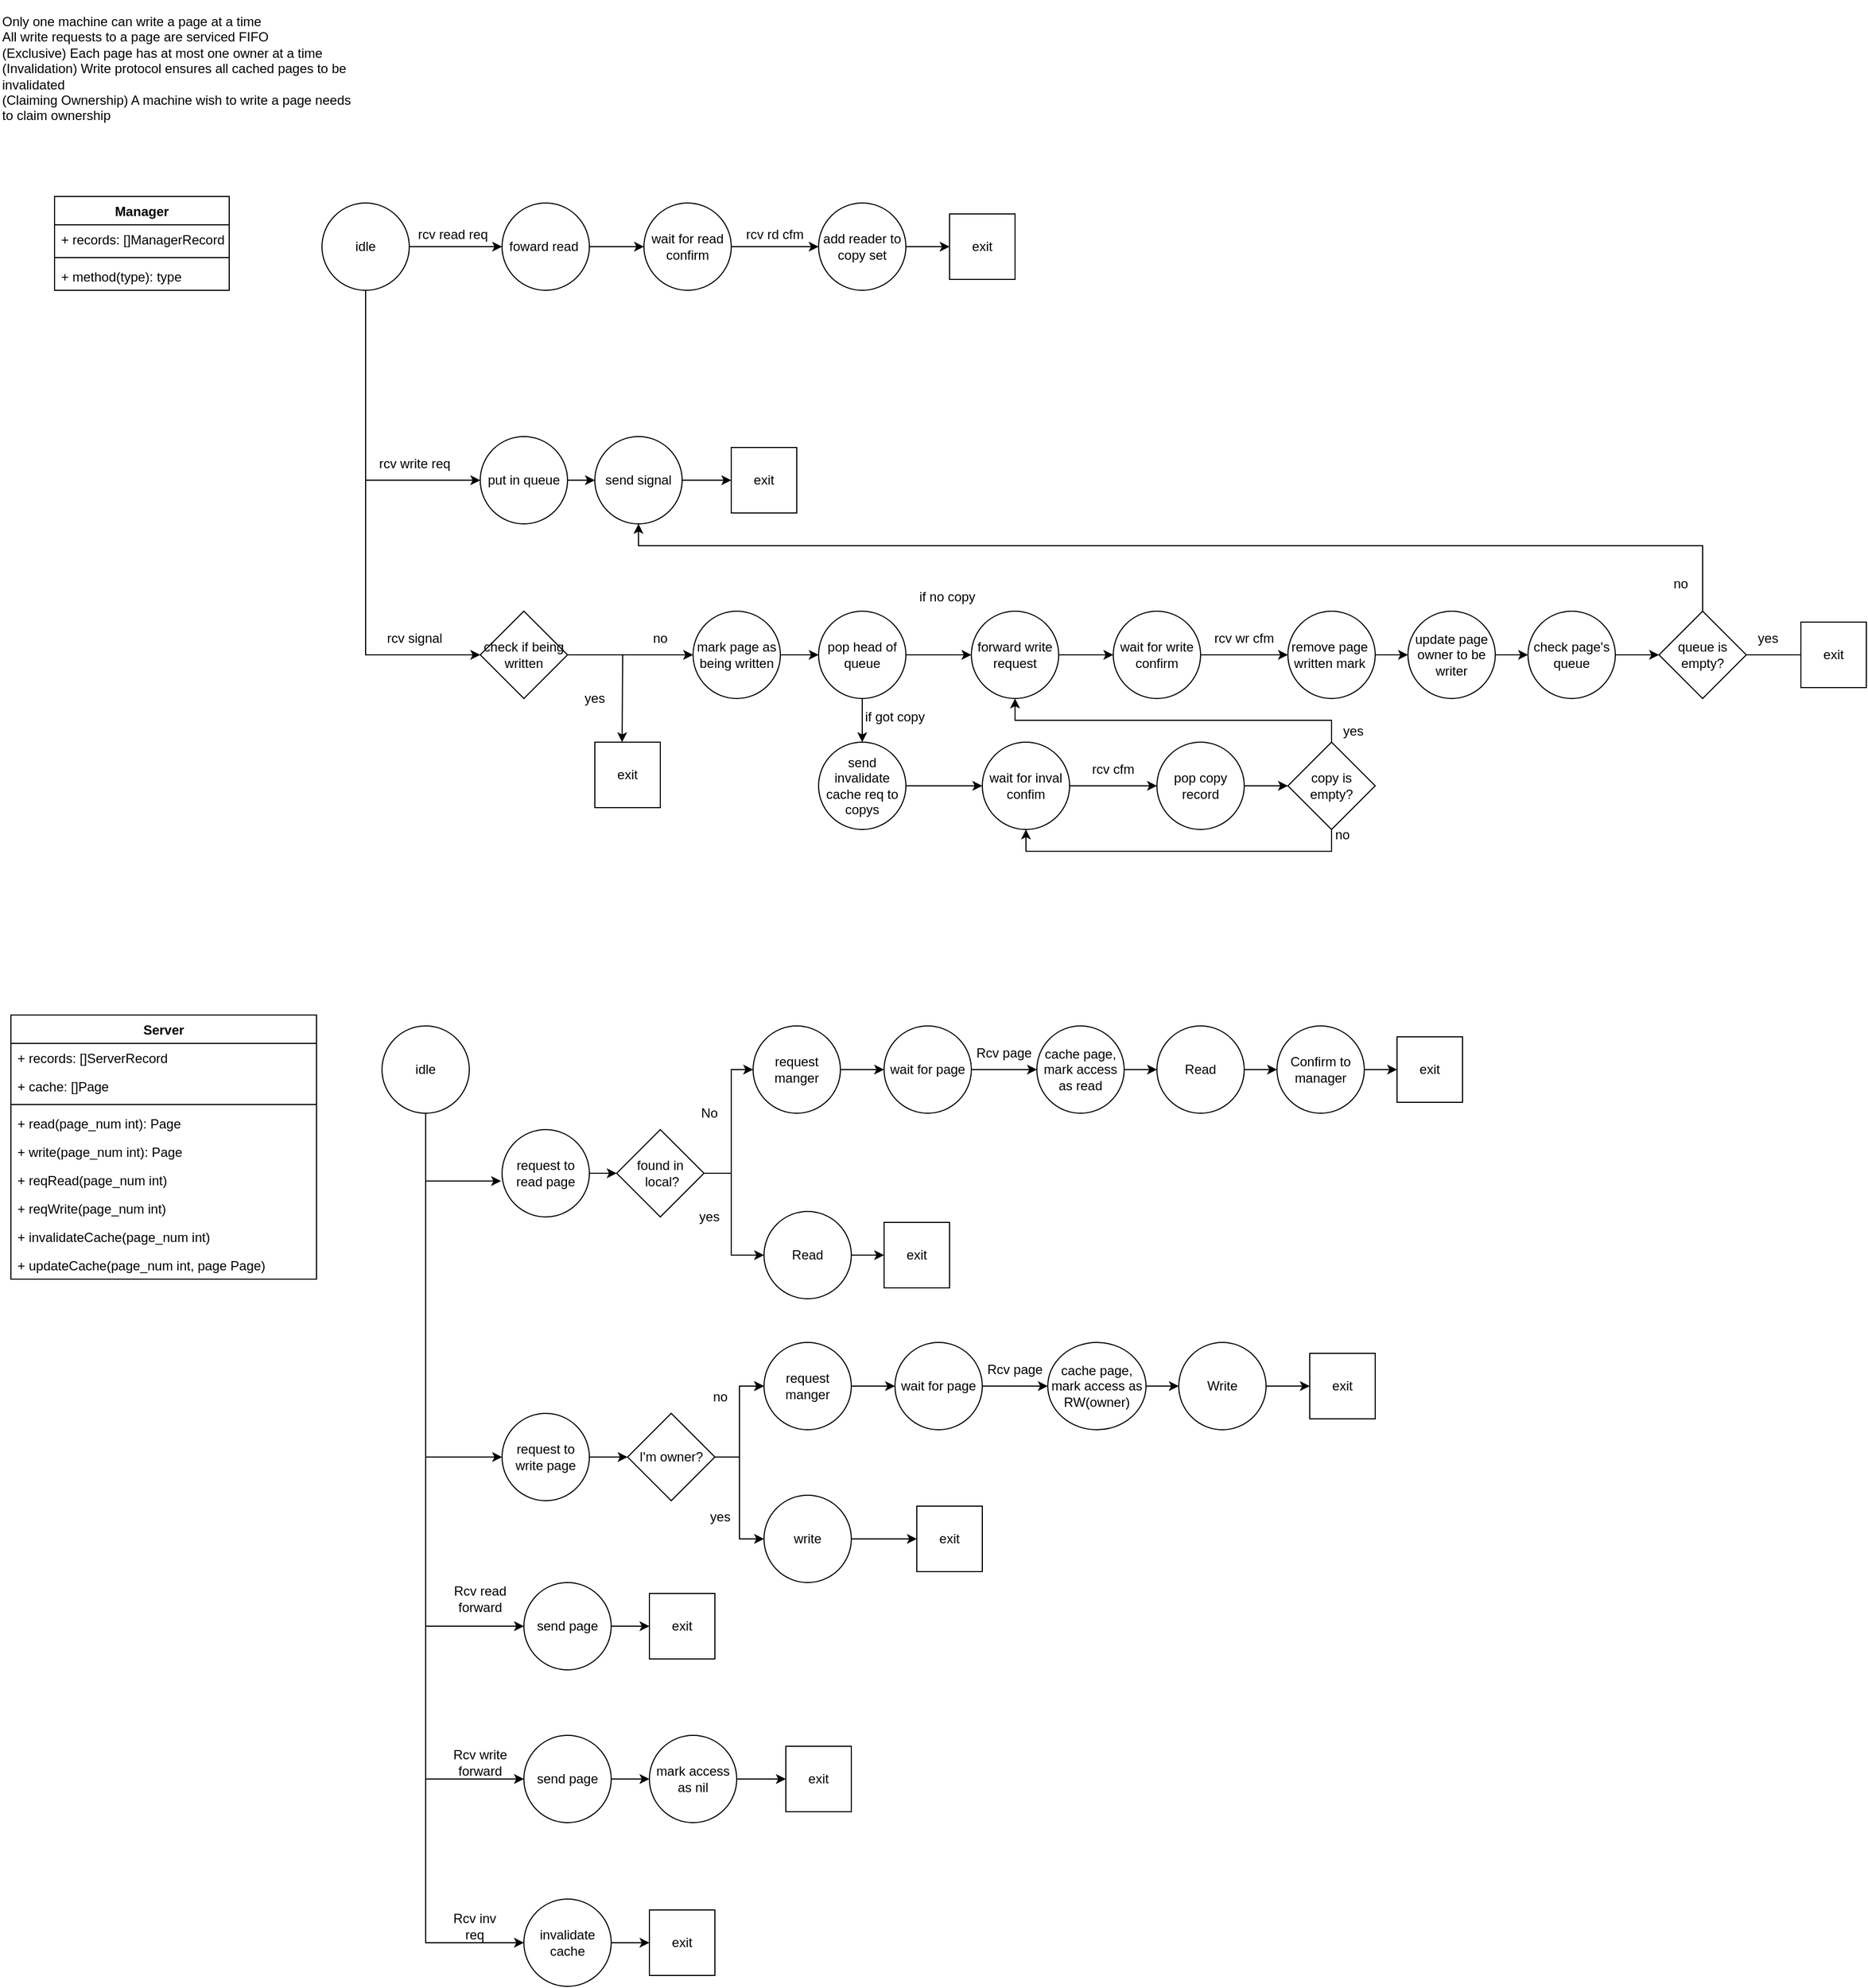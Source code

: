 <mxfile version="22.1.5" type="device" pages="2">
  <diagram name="vanila" id="0EYpQZ7-rSxU-FUyH_f6">
    <mxGraphModel dx="1644" dy="1524" grid="1" gridSize="10" guides="1" tooltips="1" connect="1" arrows="1" fold="1" page="1" pageScale="1" pageWidth="850" pageHeight="1100" math="0" shadow="0">
      <root>
        <mxCell id="0" />
        <mxCell id="1" parent="0" />
        <mxCell id="tbhvGhJTGy5tQaEqkJn1-11" value="" style="edgeStyle=orthogonalEdgeStyle;rounded=0;orthogonalLoop=1;jettySize=auto;html=1;" parent="1" source="tbhvGhJTGy5tQaEqkJn1-2" target="tbhvGhJTGy5tQaEqkJn1-10" edge="1">
          <mxGeometry relative="1" as="geometry" />
        </mxCell>
        <mxCell id="_W4VezqcyxMWy2lPJJjb-2" style="edgeStyle=orthogonalEdgeStyle;rounded=0;orthogonalLoop=1;jettySize=auto;html=1;exitX=0.5;exitY=1;exitDx=0;exitDy=0;entryX=0;entryY=0.5;entryDx=0;entryDy=0;" parent="1" source="tbhvGhJTGy5tQaEqkJn1-2" target="_W4VezqcyxMWy2lPJJjb-1" edge="1">
          <mxGeometry relative="1" as="geometry" />
        </mxCell>
        <mxCell id="YZ16rwDsnffzLJnngZRJ-2" value="" style="edgeStyle=orthogonalEdgeStyle;rounded=0;orthogonalLoop=1;jettySize=auto;html=1;entryX=0;entryY=0.5;entryDx=0;entryDy=0;" parent="1" source="tbhvGhJTGy5tQaEqkJn1-2" target="_W4VezqcyxMWy2lPJJjb-32" edge="1">
          <mxGeometry relative="1" as="geometry">
            <mxPoint x="240" y="540.0" as="targetPoint" />
            <Array as="points">
              <mxPoint x="135" y="540" />
            </Array>
          </mxGeometry>
        </mxCell>
        <mxCell id="tbhvGhJTGy5tQaEqkJn1-2" value="idle" style="ellipse;whiteSpace=wrap;html=1;rounded=0;" parent="1" vertex="1">
          <mxGeometry x="95" y="126" width="80" height="80" as="geometry" />
        </mxCell>
        <mxCell id="tbhvGhJTGy5tQaEqkJn1-6" value="Manager" style="swimlane;fontStyle=1;align=center;verticalAlign=top;childLayout=stackLayout;horizontal=1;startSize=26;horizontalStack=0;resizeParent=1;resizeParentMax=0;resizeLast=0;collapsible=1;marginBottom=0;whiteSpace=wrap;html=1;" parent="1" vertex="1">
          <mxGeometry x="-150" y="120" width="160" height="86" as="geometry" />
        </mxCell>
        <mxCell id="tbhvGhJTGy5tQaEqkJn1-7" value="+ records: []ManagerRecord" style="text;strokeColor=none;fillColor=none;align=left;verticalAlign=top;spacingLeft=4;spacingRight=4;overflow=hidden;rotatable=0;points=[[0,0.5],[1,0.5]];portConstraint=eastwest;whiteSpace=wrap;html=1;" parent="tbhvGhJTGy5tQaEqkJn1-6" vertex="1">
          <mxGeometry y="26" width="160" height="26" as="geometry" />
        </mxCell>
        <mxCell id="tbhvGhJTGy5tQaEqkJn1-8" value="" style="line;strokeWidth=1;fillColor=none;align=left;verticalAlign=middle;spacingTop=-1;spacingLeft=3;spacingRight=3;rotatable=0;labelPosition=right;points=[];portConstraint=eastwest;strokeColor=inherit;" parent="tbhvGhJTGy5tQaEqkJn1-6" vertex="1">
          <mxGeometry y="52" width="160" height="8" as="geometry" />
        </mxCell>
        <mxCell id="tbhvGhJTGy5tQaEqkJn1-9" value="+ method(type): type" style="text;strokeColor=none;fillColor=none;align=left;verticalAlign=top;spacingLeft=4;spacingRight=4;overflow=hidden;rotatable=0;points=[[0,0.5],[1,0.5]];portConstraint=eastwest;whiteSpace=wrap;html=1;" parent="tbhvGhJTGy5tQaEqkJn1-6" vertex="1">
          <mxGeometry y="60" width="160" height="26" as="geometry" />
        </mxCell>
        <mxCell id="tbhvGhJTGy5tQaEqkJn1-97" value="" style="edgeStyle=orthogonalEdgeStyle;rounded=0;orthogonalLoop=1;jettySize=auto;html=1;" parent="1" source="tbhvGhJTGy5tQaEqkJn1-10" target="tbhvGhJTGy5tQaEqkJn1-51" edge="1">
          <mxGeometry relative="1" as="geometry" />
        </mxCell>
        <mxCell id="tbhvGhJTGy5tQaEqkJn1-10" value="foward read&amp;nbsp;" style="ellipse;whiteSpace=wrap;html=1;rounded=0;" parent="1" vertex="1">
          <mxGeometry x="260" y="126" width="80" height="80" as="geometry" />
        </mxCell>
        <mxCell id="tbhvGhJTGy5tQaEqkJn1-12" value="Server" style="swimlane;fontStyle=1;align=center;verticalAlign=top;childLayout=stackLayout;horizontal=1;startSize=26;horizontalStack=0;resizeParent=1;resizeParentMax=0;resizeLast=0;collapsible=1;marginBottom=0;whiteSpace=wrap;html=1;" parent="1" vertex="1">
          <mxGeometry x="-190" y="870" width="280" height="242" as="geometry" />
        </mxCell>
        <mxCell id="tbhvGhJTGy5tQaEqkJn1-13" value="+ records: []ServerRecord&lt;br&gt;" style="text;strokeColor=none;fillColor=none;align=left;verticalAlign=top;spacingLeft=4;spacingRight=4;overflow=hidden;rotatable=0;points=[[0,0.5],[1,0.5]];portConstraint=eastwest;whiteSpace=wrap;html=1;" parent="tbhvGhJTGy5tQaEqkJn1-12" vertex="1">
          <mxGeometry y="26" width="280" height="26" as="geometry" />
        </mxCell>
        <mxCell id="tbhvGhJTGy5tQaEqkJn1-16" value="+ cache: []Page" style="text;strokeColor=none;fillColor=none;align=left;verticalAlign=top;spacingLeft=4;spacingRight=4;overflow=hidden;rotatable=0;points=[[0,0.5],[1,0.5]];portConstraint=eastwest;whiteSpace=wrap;html=1;" parent="tbhvGhJTGy5tQaEqkJn1-12" vertex="1">
          <mxGeometry y="52" width="280" height="26" as="geometry" />
        </mxCell>
        <mxCell id="tbhvGhJTGy5tQaEqkJn1-14" value="" style="line;strokeWidth=1;fillColor=none;align=left;verticalAlign=middle;spacingTop=-1;spacingLeft=3;spacingRight=3;rotatable=0;labelPosition=right;points=[];portConstraint=eastwest;strokeColor=inherit;" parent="tbhvGhJTGy5tQaEqkJn1-12" vertex="1">
          <mxGeometry y="78" width="280" height="8" as="geometry" />
        </mxCell>
        <mxCell id="tbhvGhJTGy5tQaEqkJn1-15" value="+ read(page_num int): Page" style="text;strokeColor=none;fillColor=none;align=left;verticalAlign=top;spacingLeft=4;spacingRight=4;overflow=hidden;rotatable=0;points=[[0,0.5],[1,0.5]];portConstraint=eastwest;whiteSpace=wrap;html=1;" parent="tbhvGhJTGy5tQaEqkJn1-12" vertex="1">
          <mxGeometry y="86" width="280" height="26" as="geometry" />
        </mxCell>
        <mxCell id="tbhvGhJTGy5tQaEqkJn1-168" value="+ write(page_num int): Page" style="text;strokeColor=none;fillColor=none;align=left;verticalAlign=top;spacingLeft=4;spacingRight=4;overflow=hidden;rotatable=0;points=[[0,0.5],[1,0.5]];portConstraint=eastwest;whiteSpace=wrap;html=1;" parent="tbhvGhJTGy5tQaEqkJn1-12" vertex="1">
          <mxGeometry y="112" width="280" height="26" as="geometry" />
        </mxCell>
        <mxCell id="tbhvGhJTGy5tQaEqkJn1-17" value="+ reqRead(page_num int)" style="text;strokeColor=none;fillColor=none;align=left;verticalAlign=top;spacingLeft=4;spacingRight=4;overflow=hidden;rotatable=0;points=[[0,0.5],[1,0.5]];portConstraint=eastwest;whiteSpace=wrap;html=1;" parent="tbhvGhJTGy5tQaEqkJn1-12" vertex="1">
          <mxGeometry y="138" width="280" height="26" as="geometry" />
        </mxCell>
        <mxCell id="tbhvGhJTGy5tQaEqkJn1-167" value="+ reqWrite(page_num int)" style="text;strokeColor=none;fillColor=none;align=left;verticalAlign=top;spacingLeft=4;spacingRight=4;overflow=hidden;rotatable=0;points=[[0,0.5],[1,0.5]];portConstraint=eastwest;whiteSpace=wrap;html=1;" parent="tbhvGhJTGy5tQaEqkJn1-12" vertex="1">
          <mxGeometry y="164" width="280" height="26" as="geometry" />
        </mxCell>
        <mxCell id="tbhvGhJTGy5tQaEqkJn1-18" value="+ invalidateCache(page_num int)" style="text;strokeColor=none;fillColor=none;align=left;verticalAlign=top;spacingLeft=4;spacingRight=4;overflow=hidden;rotatable=0;points=[[0,0.5],[1,0.5]];portConstraint=eastwest;whiteSpace=wrap;html=1;" parent="tbhvGhJTGy5tQaEqkJn1-12" vertex="1">
          <mxGeometry y="190" width="280" height="26" as="geometry" />
        </mxCell>
        <mxCell id="tbhvGhJTGy5tQaEqkJn1-19" value="+ updateCache(page_num int, page Page)" style="text;strokeColor=none;fillColor=none;align=left;verticalAlign=top;spacingLeft=4;spacingRight=4;overflow=hidden;rotatable=0;points=[[0,0.5],[1,0.5]];portConstraint=eastwest;whiteSpace=wrap;html=1;" parent="tbhvGhJTGy5tQaEqkJn1-12" vertex="1">
          <mxGeometry y="216" width="280" height="26" as="geometry" />
        </mxCell>
        <mxCell id="tbhvGhJTGy5tQaEqkJn1-20" value="&lt;div&gt;Only one machine can write a page at a time&lt;/div&gt;&lt;div&gt;All write requests to a page are serviced FIFO&lt;/div&gt;&lt;div&gt;&lt;div&gt;(Exclusive) Each page has at most one owner at a time&lt;/div&gt;&lt;div&gt;(Invalidation) Write protocol ensures all cached pages to be invalidated&lt;/div&gt;&lt;div&gt;(Claiming Ownership) A machine wish to write a page needs to claim ownership&lt;/div&gt;&lt;/div&gt;&lt;div&gt;&lt;br&gt;&lt;/div&gt;" style="text;html=1;strokeColor=none;fillColor=none;align=left;verticalAlign=middle;whiteSpace=wrap;rounded=0;" parent="1" vertex="1">
          <mxGeometry x="-200" y="-60" width="330" height="140" as="geometry" />
        </mxCell>
        <mxCell id="tbhvGhJTGy5tQaEqkJn1-24" value="" style="edgeStyle=orthogonalEdgeStyle;rounded=0;orthogonalLoop=1;jettySize=auto;html=1;exitX=0.5;exitY=1;exitDx=0;exitDy=0;entryX=-0.012;entryY=0.589;entryDx=0;entryDy=0;entryPerimeter=0;" parent="1" source="tbhvGhJTGy5tQaEqkJn1-22" target="tbhvGhJTGy5tQaEqkJn1-23" edge="1">
          <mxGeometry relative="1" as="geometry">
            <Array as="points">
              <mxPoint x="190" y="1022" />
            </Array>
          </mxGeometry>
        </mxCell>
        <mxCell id="tbhvGhJTGy5tQaEqkJn1-41" value="" style="edgeStyle=orthogonalEdgeStyle;rounded=0;orthogonalLoop=1;jettySize=auto;html=1;exitX=0.5;exitY=1;exitDx=0;exitDy=0;" parent="1" source="tbhvGhJTGy5tQaEqkJn1-22" target="tbhvGhJTGy5tQaEqkJn1-40" edge="1">
          <mxGeometry relative="1" as="geometry">
            <Array as="points">
              <mxPoint x="190" y="1430" />
            </Array>
          </mxGeometry>
        </mxCell>
        <mxCell id="tbhvGhJTGy5tQaEqkJn1-119" style="edgeStyle=orthogonalEdgeStyle;rounded=0;orthogonalLoop=1;jettySize=auto;html=1;exitX=0.5;exitY=1;exitDx=0;exitDy=0;entryX=0;entryY=0.5;entryDx=0;entryDy=0;" parent="1" source="tbhvGhJTGy5tQaEqkJn1-22" target="tbhvGhJTGy5tQaEqkJn1-120" edge="1">
          <mxGeometry relative="1" as="geometry">
            <mxPoint x="250" y="1352.286" as="targetPoint" />
            <Array as="points">
              <mxPoint x="190" y="1570" />
            </Array>
          </mxGeometry>
        </mxCell>
        <mxCell id="tbhvGhJTGy5tQaEqkJn1-135" style="edgeStyle=orthogonalEdgeStyle;rounded=0;orthogonalLoop=1;jettySize=auto;html=1;exitX=0.5;exitY=1;exitDx=0;exitDy=0;entryX=0;entryY=0.5;entryDx=0;entryDy=0;" parent="1" source="tbhvGhJTGy5tQaEqkJn1-22" target="tbhvGhJTGy5tQaEqkJn1-134" edge="1">
          <mxGeometry relative="1" as="geometry" />
        </mxCell>
        <mxCell id="_W4VezqcyxMWy2lPJJjb-28" style="edgeStyle=orthogonalEdgeStyle;rounded=0;orthogonalLoop=1;jettySize=auto;html=1;exitX=0.5;exitY=1;exitDx=0;exitDy=0;entryX=0;entryY=0.5;entryDx=0;entryDy=0;" parent="1" source="tbhvGhJTGy5tQaEqkJn1-22" target="_W4VezqcyxMWy2lPJJjb-27" edge="1">
          <mxGeometry relative="1" as="geometry" />
        </mxCell>
        <mxCell id="tbhvGhJTGy5tQaEqkJn1-22" value="idle" style="ellipse;whiteSpace=wrap;html=1;rounded=0;" parent="1" vertex="1">
          <mxGeometry x="150" y="880" width="80" height="80" as="geometry" />
        </mxCell>
        <mxCell id="tbhvGhJTGy5tQaEqkJn1-32" value="" style="edgeStyle=orthogonalEdgeStyle;rounded=0;orthogonalLoop=1;jettySize=auto;html=1;" parent="1" source="tbhvGhJTGy5tQaEqkJn1-23" target="tbhvGhJTGy5tQaEqkJn1-31" edge="1">
          <mxGeometry relative="1" as="geometry" />
        </mxCell>
        <mxCell id="tbhvGhJTGy5tQaEqkJn1-23" value="request to read page" style="ellipse;whiteSpace=wrap;html=1;rounded=0;" parent="1" vertex="1">
          <mxGeometry x="260" y="975" width="80" height="80" as="geometry" />
        </mxCell>
        <mxCell id="tbhvGhJTGy5tQaEqkJn1-34" value="" style="edgeStyle=orthogonalEdgeStyle;rounded=0;orthogonalLoop=1;jettySize=auto;html=1;" parent="1" source="tbhvGhJTGy5tQaEqkJn1-31" target="tbhvGhJTGy5tQaEqkJn1-33" edge="1">
          <mxGeometry relative="1" as="geometry">
            <Array as="points">
              <mxPoint x="470" y="1015" />
              <mxPoint x="470" y="920" />
            </Array>
          </mxGeometry>
        </mxCell>
        <mxCell id="tbhvGhJTGy5tQaEqkJn1-37" value="" style="edgeStyle=orthogonalEdgeStyle;rounded=0;orthogonalLoop=1;jettySize=auto;html=1;" parent="1" source="tbhvGhJTGy5tQaEqkJn1-31" target="tbhvGhJTGy5tQaEqkJn1-36" edge="1">
          <mxGeometry relative="1" as="geometry">
            <Array as="points">
              <mxPoint x="470" y="1015" />
              <mxPoint x="470" y="1090" />
            </Array>
          </mxGeometry>
        </mxCell>
        <mxCell id="tbhvGhJTGy5tQaEqkJn1-31" value="found in&lt;br&gt;&amp;nbsp;local?" style="rhombus;whiteSpace=wrap;html=1;rounded=0;" parent="1" vertex="1">
          <mxGeometry x="365" y="975" width="80" height="80" as="geometry" />
        </mxCell>
        <mxCell id="tbhvGhJTGy5tQaEqkJn1-44" value="" style="edgeStyle=orthogonalEdgeStyle;rounded=0;orthogonalLoop=1;jettySize=auto;html=1;" parent="1" source="tbhvGhJTGy5tQaEqkJn1-33" target="tbhvGhJTGy5tQaEqkJn1-43" edge="1">
          <mxGeometry relative="1" as="geometry" />
        </mxCell>
        <mxCell id="tbhvGhJTGy5tQaEqkJn1-33" value="request manger" style="ellipse;whiteSpace=wrap;html=1;rounded=0;" parent="1" vertex="1">
          <mxGeometry x="490" y="880" width="80" height="80" as="geometry" />
        </mxCell>
        <mxCell id="tbhvGhJTGy5tQaEqkJn1-35" value="No" style="text;html=1;strokeColor=none;fillColor=none;align=center;verticalAlign=middle;whiteSpace=wrap;rounded=0;" parent="1" vertex="1">
          <mxGeometry x="420" y="945" width="60" height="30" as="geometry" />
        </mxCell>
        <mxCell id="tbhvGhJTGy5tQaEqkJn1-154" value="" style="edgeStyle=orthogonalEdgeStyle;rounded=0;orthogonalLoop=1;jettySize=auto;html=1;" parent="1" source="tbhvGhJTGy5tQaEqkJn1-36" target="tbhvGhJTGy5tQaEqkJn1-127" edge="1">
          <mxGeometry relative="1" as="geometry" />
        </mxCell>
        <mxCell id="tbhvGhJTGy5tQaEqkJn1-36" value="Read" style="ellipse;whiteSpace=wrap;html=1;rounded=0;" parent="1" vertex="1">
          <mxGeometry x="500" y="1050" width="80" height="80" as="geometry" />
        </mxCell>
        <mxCell id="tbhvGhJTGy5tQaEqkJn1-38" value="yes" style="text;html=1;strokeColor=none;fillColor=none;align=center;verticalAlign=middle;whiteSpace=wrap;rounded=0;" parent="1" vertex="1">
          <mxGeometry x="420" y="1040" width="60" height="30" as="geometry" />
        </mxCell>
        <mxCell id="tbhvGhJTGy5tQaEqkJn1-39" value="rcv read req" style="text;html=1;strokeColor=none;fillColor=none;align=center;verticalAlign=middle;whiteSpace=wrap;rounded=0;" parent="1" vertex="1">
          <mxGeometry x="175" y="140" width="80" height="30" as="geometry" />
        </mxCell>
        <mxCell id="tbhvGhJTGy5tQaEqkJn1-130" value="" style="edgeStyle=orthogonalEdgeStyle;rounded=0;orthogonalLoop=1;jettySize=auto;html=1;" parent="1" source="tbhvGhJTGy5tQaEqkJn1-40" target="tbhvGhJTGy5tQaEqkJn1-129" edge="1">
          <mxGeometry relative="1" as="geometry" />
        </mxCell>
        <mxCell id="tbhvGhJTGy5tQaEqkJn1-40" value="send page" style="ellipse;whiteSpace=wrap;html=1;rounded=0;" parent="1" vertex="1">
          <mxGeometry x="280" y="1390" width="80" height="80" as="geometry" />
        </mxCell>
        <mxCell id="tbhvGhJTGy5tQaEqkJn1-42" value="Rcv read forward" style="text;html=1;strokeColor=none;fillColor=none;align=center;verticalAlign=middle;whiteSpace=wrap;rounded=0;" parent="1" vertex="1">
          <mxGeometry x="210" y="1390" width="60" height="30" as="geometry" />
        </mxCell>
        <mxCell id="tbhvGhJTGy5tQaEqkJn1-49" value="" style="edgeStyle=orthogonalEdgeStyle;rounded=0;orthogonalLoop=1;jettySize=auto;html=1;" parent="1" source="tbhvGhJTGy5tQaEqkJn1-43" target="tbhvGhJTGy5tQaEqkJn1-48" edge="1">
          <mxGeometry relative="1" as="geometry" />
        </mxCell>
        <mxCell id="tbhvGhJTGy5tQaEqkJn1-43" value="wait for page" style="ellipse;whiteSpace=wrap;html=1;rounded=0;" parent="1" vertex="1">
          <mxGeometry x="610" y="880" width="80" height="80" as="geometry" />
        </mxCell>
        <mxCell id="tbhvGhJTGy5tQaEqkJn1-46" value="Rcv page" style="text;html=1;strokeColor=none;fillColor=none;align=center;verticalAlign=middle;whiteSpace=wrap;rounded=0;" parent="1" vertex="1">
          <mxGeometry x="690" y="890" width="60" height="30" as="geometry" />
        </mxCell>
        <mxCell id="tbhvGhJTGy5tQaEqkJn1-151" value="" style="edgeStyle=orthogonalEdgeStyle;rounded=0;orthogonalLoop=1;jettySize=auto;html=1;" parent="1" source="tbhvGhJTGy5tQaEqkJn1-48" target="tbhvGhJTGy5tQaEqkJn1-150" edge="1">
          <mxGeometry relative="1" as="geometry" />
        </mxCell>
        <mxCell id="tbhvGhJTGy5tQaEqkJn1-48" value="cache page, mark access as read" style="ellipse;whiteSpace=wrap;html=1;rounded=0;" parent="1" vertex="1">
          <mxGeometry x="750" y="880" width="80" height="80" as="geometry" />
        </mxCell>
        <mxCell id="tbhvGhJTGy5tQaEqkJn1-54" value="" style="edgeStyle=orthogonalEdgeStyle;rounded=0;orthogonalLoop=1;jettySize=auto;html=1;" parent="1" source="tbhvGhJTGy5tQaEqkJn1-51" target="tbhvGhJTGy5tQaEqkJn1-53" edge="1">
          <mxGeometry relative="1" as="geometry" />
        </mxCell>
        <mxCell id="tbhvGhJTGy5tQaEqkJn1-51" value="wait for read confirm" style="ellipse;whiteSpace=wrap;html=1;rounded=0;" parent="1" vertex="1">
          <mxGeometry x="390" y="126" width="80" height="80" as="geometry" />
        </mxCell>
        <mxCell id="tbhvGhJTGy5tQaEqkJn1-113" value="" style="edgeStyle=orthogonalEdgeStyle;rounded=0;orthogonalLoop=1;jettySize=auto;html=1;" parent="1" source="tbhvGhJTGy5tQaEqkJn1-53" target="tbhvGhJTGy5tQaEqkJn1-112" edge="1">
          <mxGeometry relative="1" as="geometry" />
        </mxCell>
        <mxCell id="tbhvGhJTGy5tQaEqkJn1-53" value="add reader to copy set" style="ellipse;whiteSpace=wrap;html=1;rounded=0;" parent="1" vertex="1">
          <mxGeometry x="550" y="126" width="80" height="80" as="geometry" />
        </mxCell>
        <mxCell id="tbhvGhJTGy5tQaEqkJn1-55" value="rcv rd cfm" style="text;html=1;strokeColor=none;fillColor=none;align=center;verticalAlign=middle;whiteSpace=wrap;rounded=0;" parent="1" vertex="1">
          <mxGeometry x="480" y="140" width="60" height="30" as="geometry" />
        </mxCell>
        <mxCell id="tbhvGhJTGy5tQaEqkJn1-59" value="rcv write req" style="text;html=1;strokeColor=none;fillColor=none;align=center;verticalAlign=middle;whiteSpace=wrap;rounded=0;" parent="1" vertex="1">
          <mxGeometry x="140" y="350" width="80" height="30" as="geometry" />
        </mxCell>
        <mxCell id="tbhvGhJTGy5tQaEqkJn1-69" value="" style="edgeStyle=orthogonalEdgeStyle;rounded=0;orthogonalLoop=1;jettySize=auto;html=1;" parent="1" source="tbhvGhJTGy5tQaEqkJn1-66" target="tbhvGhJTGy5tQaEqkJn1-68" edge="1">
          <mxGeometry relative="1" as="geometry" />
        </mxCell>
        <mxCell id="tbhvGhJTGy5tQaEqkJn1-66" value="send invalidate cache req to copys" style="ellipse;whiteSpace=wrap;html=1;rounded=0;" parent="1" vertex="1">
          <mxGeometry x="550" y="620" width="80" height="80" as="geometry" />
        </mxCell>
        <mxCell id="tbhvGhJTGy5tQaEqkJn1-71" value="" style="edgeStyle=orthogonalEdgeStyle;rounded=0;orthogonalLoop=1;jettySize=auto;html=1;" parent="1" source="tbhvGhJTGy5tQaEqkJn1-68" target="tbhvGhJTGy5tQaEqkJn1-70" edge="1">
          <mxGeometry relative="1" as="geometry" />
        </mxCell>
        <mxCell id="tbhvGhJTGy5tQaEqkJn1-68" value="wait for inval confim" style="ellipse;whiteSpace=wrap;html=1;rounded=0;" parent="1" vertex="1">
          <mxGeometry x="700" y="620" width="80" height="80" as="geometry" />
        </mxCell>
        <mxCell id="tbhvGhJTGy5tQaEqkJn1-80" value="" style="edgeStyle=orthogonalEdgeStyle;rounded=0;orthogonalLoop=1;jettySize=auto;html=1;" parent="1" source="tbhvGhJTGy5tQaEqkJn1-70" target="tbhvGhJTGy5tQaEqkJn1-79" edge="1">
          <mxGeometry relative="1" as="geometry" />
        </mxCell>
        <mxCell id="tbhvGhJTGy5tQaEqkJn1-70" value="pop copy record" style="ellipse;whiteSpace=wrap;html=1;rounded=0;" parent="1" vertex="1">
          <mxGeometry x="860" y="620" width="80" height="80" as="geometry" />
        </mxCell>
        <mxCell id="tbhvGhJTGy5tQaEqkJn1-74" value="yes" style="text;html=1;strokeColor=none;fillColor=none;align=center;verticalAlign=middle;whiteSpace=wrap;rounded=0;" parent="1" vertex="1">
          <mxGeometry x="1010" y="595" width="60" height="30" as="geometry" />
        </mxCell>
        <mxCell id="tbhvGhJTGy5tQaEqkJn1-76" value="rcv cfm" style="text;html=1;strokeColor=none;fillColor=none;align=center;verticalAlign=middle;whiteSpace=wrap;rounded=0;" parent="1" vertex="1">
          <mxGeometry x="790" y="630" width="60" height="30" as="geometry" />
        </mxCell>
        <mxCell id="tbhvGhJTGy5tQaEqkJn1-85" value="" style="edgeStyle=orthogonalEdgeStyle;rounded=0;orthogonalLoop=1;jettySize=auto;html=1;" parent="1" source="tbhvGhJTGy5tQaEqkJn1-77" target="tbhvGhJTGy5tQaEqkJn1-84" edge="1">
          <mxGeometry relative="1" as="geometry" />
        </mxCell>
        <mxCell id="tbhvGhJTGy5tQaEqkJn1-77" value="forward write request" style="ellipse;whiteSpace=wrap;html=1;rounded=0;" parent="1" vertex="1">
          <mxGeometry x="690" y="500" width="80" height="80" as="geometry" />
        </mxCell>
        <mxCell id="tbhvGhJTGy5tQaEqkJn1-83" style="edgeStyle=orthogonalEdgeStyle;rounded=0;orthogonalLoop=1;jettySize=auto;html=1;exitX=0.5;exitY=1;exitDx=0;exitDy=0;entryX=0.5;entryY=1;entryDx=0;entryDy=0;" parent="1" source="tbhvGhJTGy5tQaEqkJn1-79" target="tbhvGhJTGy5tQaEqkJn1-68" edge="1">
          <mxGeometry relative="1" as="geometry" />
        </mxCell>
        <mxCell id="YZ16rwDsnffzLJnngZRJ-14" style="edgeStyle=orthogonalEdgeStyle;rounded=0;orthogonalLoop=1;jettySize=auto;html=1;exitX=0.5;exitY=0;exitDx=0;exitDy=0;entryX=0.5;entryY=1;entryDx=0;entryDy=0;" parent="1" source="tbhvGhJTGy5tQaEqkJn1-79" target="tbhvGhJTGy5tQaEqkJn1-77" edge="1">
          <mxGeometry relative="1" as="geometry" />
        </mxCell>
        <mxCell id="tbhvGhJTGy5tQaEqkJn1-79" value="copy is empty?" style="rhombus;whiteSpace=wrap;html=1;" parent="1" vertex="1">
          <mxGeometry x="980" y="620" width="80" height="80" as="geometry" />
        </mxCell>
        <mxCell id="tbhvGhJTGy5tQaEqkJn1-82" value="no" style="text;html=1;strokeColor=none;fillColor=none;align=center;verticalAlign=middle;whiteSpace=wrap;rounded=0;" parent="1" vertex="1">
          <mxGeometry x="1000" y="690" width="60" height="30" as="geometry" />
        </mxCell>
        <mxCell id="tbhvGhJTGy5tQaEqkJn1-90" value="" style="edgeStyle=orthogonalEdgeStyle;rounded=0;orthogonalLoop=1;jettySize=auto;html=1;" parent="1" source="tbhvGhJTGy5tQaEqkJn1-84" target="tbhvGhJTGy5tQaEqkJn1-89" edge="1">
          <mxGeometry relative="1" as="geometry" />
        </mxCell>
        <mxCell id="tbhvGhJTGy5tQaEqkJn1-84" value="wait for write confirm" style="ellipse;whiteSpace=wrap;html=1;rounded=0;" parent="1" vertex="1">
          <mxGeometry x="820" y="500" width="80" height="80" as="geometry" />
        </mxCell>
        <mxCell id="tbhvGhJTGy5tQaEqkJn1-87" value="" style="edgeStyle=orthogonalEdgeStyle;rounded=0;orthogonalLoop=1;jettySize=auto;html=1;" parent="1" source="tbhvGhJTGy5tQaEqkJn1-86" target="tbhvGhJTGy5tQaEqkJn1-66" edge="1">
          <mxGeometry relative="1" as="geometry" />
        </mxCell>
        <mxCell id="YZ16rwDsnffzLJnngZRJ-13" style="edgeStyle=orthogonalEdgeStyle;rounded=0;orthogonalLoop=1;jettySize=auto;html=1;exitX=1;exitY=0.5;exitDx=0;exitDy=0;entryX=0;entryY=0.5;entryDx=0;entryDy=0;" parent="1" source="tbhvGhJTGy5tQaEqkJn1-86" target="tbhvGhJTGy5tQaEqkJn1-77" edge="1">
          <mxGeometry relative="1" as="geometry" />
        </mxCell>
        <mxCell id="tbhvGhJTGy5tQaEqkJn1-86" value="pop head of queue" style="ellipse;whiteSpace=wrap;html=1;rounded=0;" parent="1" vertex="1">
          <mxGeometry x="550" y="500" width="80" height="80" as="geometry" />
        </mxCell>
        <mxCell id="tbhvGhJTGy5tQaEqkJn1-93" value="" style="edgeStyle=orthogonalEdgeStyle;rounded=0;orthogonalLoop=1;jettySize=auto;html=1;" parent="1" source="tbhvGhJTGy5tQaEqkJn1-89" target="tbhvGhJTGy5tQaEqkJn1-92" edge="1">
          <mxGeometry relative="1" as="geometry" />
        </mxCell>
        <mxCell id="tbhvGhJTGy5tQaEqkJn1-89" value="remove page&amp;nbsp; written mark&amp;nbsp;" style="ellipse;whiteSpace=wrap;html=1;rounded=0;" parent="1" vertex="1">
          <mxGeometry x="980" y="500" width="80" height="80" as="geometry" />
        </mxCell>
        <mxCell id="tbhvGhJTGy5tQaEqkJn1-91" value="rcv wr cfm" style="text;html=1;strokeColor=none;fillColor=none;align=center;verticalAlign=middle;whiteSpace=wrap;rounded=0;" parent="1" vertex="1">
          <mxGeometry x="910" y="510" width="60" height="30" as="geometry" />
        </mxCell>
        <mxCell id="tbhvGhJTGy5tQaEqkJn1-99" value="" style="edgeStyle=orthogonalEdgeStyle;rounded=0;orthogonalLoop=1;jettySize=auto;html=1;" parent="1" source="tbhvGhJTGy5tQaEqkJn1-92" target="tbhvGhJTGy5tQaEqkJn1-98" edge="1">
          <mxGeometry relative="1" as="geometry" />
        </mxCell>
        <mxCell id="tbhvGhJTGy5tQaEqkJn1-92" value="update page owner to be writer" style="ellipse;whiteSpace=wrap;html=1;rounded=0;" parent="1" vertex="1">
          <mxGeometry x="1090" y="500" width="80" height="80" as="geometry" />
        </mxCell>
        <mxCell id="tbhvGhJTGy5tQaEqkJn1-101" value="" style="edgeStyle=orthogonalEdgeStyle;rounded=0;orthogonalLoop=1;jettySize=auto;html=1;" parent="1" source="tbhvGhJTGy5tQaEqkJn1-98" target="tbhvGhJTGy5tQaEqkJn1-100" edge="1">
          <mxGeometry relative="1" as="geometry" />
        </mxCell>
        <mxCell id="tbhvGhJTGy5tQaEqkJn1-98" value="check page&#39;s queue" style="ellipse;whiteSpace=wrap;html=1;rounded=0;" parent="1" vertex="1">
          <mxGeometry x="1200" y="500" width="80" height="80" as="geometry" />
        </mxCell>
        <mxCell id="tbhvGhJTGy5tQaEqkJn1-117" style="edgeStyle=orthogonalEdgeStyle;rounded=0;orthogonalLoop=1;jettySize=auto;html=1;exitX=1;exitY=0.5;exitDx=0;exitDy=0;entryX=0;entryY=0.5;entryDx=0;entryDy=0;" parent="1" source="tbhvGhJTGy5tQaEqkJn1-100" target="tbhvGhJTGy5tQaEqkJn1-116" edge="1">
          <mxGeometry relative="1" as="geometry">
            <Array as="points">
              <mxPoint x="1465" y="540" />
              <mxPoint x="1465" y="540" />
            </Array>
          </mxGeometry>
        </mxCell>
        <mxCell id="YZ16rwDsnffzLJnngZRJ-11" style="edgeStyle=orthogonalEdgeStyle;rounded=0;orthogonalLoop=1;jettySize=auto;html=1;exitX=0.5;exitY=0;exitDx=0;exitDy=0;entryX=0.5;entryY=1;entryDx=0;entryDy=0;" parent="1" source="tbhvGhJTGy5tQaEqkJn1-100" target="YZ16rwDsnffzLJnngZRJ-5" edge="1">
          <mxGeometry relative="1" as="geometry">
            <Array as="points">
              <mxPoint x="1360" y="440" />
              <mxPoint x="385" y="440" />
            </Array>
          </mxGeometry>
        </mxCell>
        <mxCell id="tbhvGhJTGy5tQaEqkJn1-100" value="queue is empty?" style="rhombus;whiteSpace=wrap;html=1;rounded=0;" parent="1" vertex="1">
          <mxGeometry x="1320" y="500" width="80" height="80" as="geometry" />
        </mxCell>
        <mxCell id="tbhvGhJTGy5tQaEqkJn1-104" value="yes" style="text;html=1;strokeColor=none;fillColor=none;align=center;verticalAlign=middle;whiteSpace=wrap;rounded=0;" parent="1" vertex="1">
          <mxGeometry x="1390" y="510" width="60" height="30" as="geometry" />
        </mxCell>
        <mxCell id="tbhvGhJTGy5tQaEqkJn1-108" value="no" style="text;html=1;strokeColor=none;fillColor=none;align=center;verticalAlign=middle;whiteSpace=wrap;rounded=0;" parent="1" vertex="1">
          <mxGeometry x="1310" y="460" width="60" height="30" as="geometry" />
        </mxCell>
        <mxCell id="tbhvGhJTGy5tQaEqkJn1-112" value="exit" style="whiteSpace=wrap;html=1;rounded=0;" parent="1" vertex="1">
          <mxGeometry x="670" y="136" width="60" height="60" as="geometry" />
        </mxCell>
        <mxCell id="tbhvGhJTGy5tQaEqkJn1-116" value="exit" style="whiteSpace=wrap;html=1;rounded=0;" parent="1" vertex="1">
          <mxGeometry x="1450" y="510" width="60" height="60" as="geometry" />
        </mxCell>
        <mxCell id="tbhvGhJTGy5tQaEqkJn1-123" value="" style="edgeStyle=orthogonalEdgeStyle;rounded=0;orthogonalLoop=1;jettySize=auto;html=1;" parent="1" source="tbhvGhJTGy5tQaEqkJn1-120" target="tbhvGhJTGy5tQaEqkJn1-122" edge="1">
          <mxGeometry relative="1" as="geometry" />
        </mxCell>
        <mxCell id="tbhvGhJTGy5tQaEqkJn1-120" value="send page" style="ellipse;whiteSpace=wrap;html=1;rounded=0;" parent="1" vertex="1">
          <mxGeometry x="280" y="1530" width="80" height="80" as="geometry" />
        </mxCell>
        <mxCell id="tbhvGhJTGy5tQaEqkJn1-121" value="Rcv write forward" style="text;html=1;strokeColor=none;fillColor=none;align=center;verticalAlign=middle;whiteSpace=wrap;rounded=0;" parent="1" vertex="1">
          <mxGeometry x="210" y="1540" width="60" height="30" as="geometry" />
        </mxCell>
        <mxCell id="tbhvGhJTGy5tQaEqkJn1-132" value="" style="edgeStyle=orthogonalEdgeStyle;rounded=0;orthogonalLoop=1;jettySize=auto;html=1;" parent="1" source="tbhvGhJTGy5tQaEqkJn1-122" target="tbhvGhJTGy5tQaEqkJn1-131" edge="1">
          <mxGeometry relative="1" as="geometry" />
        </mxCell>
        <mxCell id="tbhvGhJTGy5tQaEqkJn1-122" value="mark access as nil" style="ellipse;whiteSpace=wrap;html=1;rounded=0;" parent="1" vertex="1">
          <mxGeometry x="395" y="1530" width="80" height="80" as="geometry" />
        </mxCell>
        <mxCell id="tbhvGhJTGy5tQaEqkJn1-127" value="exit" style="whiteSpace=wrap;html=1;rounded=0;" parent="1" vertex="1">
          <mxGeometry x="610" y="1060" width="60" height="60" as="geometry" />
        </mxCell>
        <mxCell id="tbhvGhJTGy5tQaEqkJn1-129" value="exit" style="whiteSpace=wrap;html=1;rounded=0;" parent="1" vertex="1">
          <mxGeometry x="395" y="1400" width="60" height="60" as="geometry" />
        </mxCell>
        <mxCell id="tbhvGhJTGy5tQaEqkJn1-131" value="exit" style="whiteSpace=wrap;html=1;rounded=0;" parent="1" vertex="1">
          <mxGeometry x="520" y="1540" width="60" height="60" as="geometry" />
        </mxCell>
        <mxCell id="tbhvGhJTGy5tQaEqkJn1-139" value="" style="edgeStyle=orthogonalEdgeStyle;rounded=0;orthogonalLoop=1;jettySize=auto;html=1;" parent="1" source="tbhvGhJTGy5tQaEqkJn1-134" target="tbhvGhJTGy5tQaEqkJn1-138" edge="1">
          <mxGeometry relative="1" as="geometry" />
        </mxCell>
        <mxCell id="tbhvGhJTGy5tQaEqkJn1-134" value="request to write page" style="ellipse;whiteSpace=wrap;html=1;rounded=0;" parent="1" vertex="1">
          <mxGeometry x="260" y="1235" width="80" height="80" as="geometry" />
        </mxCell>
        <mxCell id="tbhvGhJTGy5tQaEqkJn1-141" value="" style="edgeStyle=orthogonalEdgeStyle;rounded=0;orthogonalLoop=1;jettySize=auto;html=1;" parent="1" source="tbhvGhJTGy5tQaEqkJn1-138" target="tbhvGhJTGy5tQaEqkJn1-140" edge="1">
          <mxGeometry relative="1" as="geometry" />
        </mxCell>
        <mxCell id="tbhvGhJTGy5tQaEqkJn1-143" value="" style="edgeStyle=orthogonalEdgeStyle;rounded=0;orthogonalLoop=1;jettySize=auto;html=1;" parent="1" source="tbhvGhJTGy5tQaEqkJn1-138" target="tbhvGhJTGy5tQaEqkJn1-140" edge="1">
          <mxGeometry relative="1" as="geometry" />
        </mxCell>
        <mxCell id="tbhvGhJTGy5tQaEqkJn1-146" style="edgeStyle=orthogonalEdgeStyle;rounded=0;orthogonalLoop=1;jettySize=auto;html=1;exitX=1;exitY=0.5;exitDx=0;exitDy=0;entryX=0;entryY=0.5;entryDx=0;entryDy=0;" parent="1" source="tbhvGhJTGy5tQaEqkJn1-138" target="tbhvGhJTGy5tQaEqkJn1-145" edge="1">
          <mxGeometry relative="1" as="geometry" />
        </mxCell>
        <mxCell id="tbhvGhJTGy5tQaEqkJn1-138" value="I&#39;m owner?" style="rhombus;whiteSpace=wrap;html=1;rounded=0;" parent="1" vertex="1">
          <mxGeometry x="375" y="1235" width="80" height="80" as="geometry" />
        </mxCell>
        <mxCell id="tbhvGhJTGy5tQaEqkJn1-158" value="" style="edgeStyle=orthogonalEdgeStyle;rounded=0;orthogonalLoop=1;jettySize=auto;html=1;" parent="1" source="tbhvGhJTGy5tQaEqkJn1-140" target="tbhvGhJTGy5tQaEqkJn1-157" edge="1">
          <mxGeometry relative="1" as="geometry" />
        </mxCell>
        <mxCell id="tbhvGhJTGy5tQaEqkJn1-140" value="request manger" style="ellipse;whiteSpace=wrap;html=1;rounded=0;" parent="1" vertex="1">
          <mxGeometry x="500" y="1170" width="80" height="80" as="geometry" />
        </mxCell>
        <mxCell id="tbhvGhJTGy5tQaEqkJn1-142" value="yes" style="text;html=1;strokeColor=none;fillColor=none;align=center;verticalAlign=middle;whiteSpace=wrap;rounded=0;" parent="1" vertex="1">
          <mxGeometry x="430" y="1315" width="60" height="30" as="geometry" />
        </mxCell>
        <mxCell id="tbhvGhJTGy5tQaEqkJn1-149" value="" style="edgeStyle=orthogonalEdgeStyle;rounded=0;orthogonalLoop=1;jettySize=auto;html=1;" parent="1" source="tbhvGhJTGy5tQaEqkJn1-145" target="tbhvGhJTGy5tQaEqkJn1-148" edge="1">
          <mxGeometry relative="1" as="geometry" />
        </mxCell>
        <mxCell id="tbhvGhJTGy5tQaEqkJn1-145" value="write" style="ellipse;whiteSpace=wrap;html=1;rounded=0;" parent="1" vertex="1">
          <mxGeometry x="500" y="1310" width="80" height="80" as="geometry" />
        </mxCell>
        <mxCell id="tbhvGhJTGy5tQaEqkJn1-147" value="no" style="text;html=1;strokeColor=none;fillColor=none;align=center;verticalAlign=middle;whiteSpace=wrap;rounded=0;" parent="1" vertex="1">
          <mxGeometry x="430" y="1205" width="60" height="30" as="geometry" />
        </mxCell>
        <mxCell id="tbhvGhJTGy5tQaEqkJn1-148" value="exit" style="whiteSpace=wrap;html=1;rounded=0;" parent="1" vertex="1">
          <mxGeometry x="640" y="1320" width="60" height="60" as="geometry" />
        </mxCell>
        <mxCell id="tbhvGhJTGy5tQaEqkJn1-153" value="" style="edgeStyle=orthogonalEdgeStyle;rounded=0;orthogonalLoop=1;jettySize=auto;html=1;" parent="1" source="tbhvGhJTGy5tQaEqkJn1-150" target="tbhvGhJTGy5tQaEqkJn1-152" edge="1">
          <mxGeometry relative="1" as="geometry" />
        </mxCell>
        <mxCell id="tbhvGhJTGy5tQaEqkJn1-150" value="Read" style="ellipse;whiteSpace=wrap;html=1;rounded=0;" parent="1" vertex="1">
          <mxGeometry x="860" y="880" width="80" height="80" as="geometry" />
        </mxCell>
        <mxCell id="tbhvGhJTGy5tQaEqkJn1-156" value="" style="edgeStyle=orthogonalEdgeStyle;rounded=0;orthogonalLoop=1;jettySize=auto;html=1;" parent="1" source="tbhvGhJTGy5tQaEqkJn1-152" target="tbhvGhJTGy5tQaEqkJn1-155" edge="1">
          <mxGeometry relative="1" as="geometry" />
        </mxCell>
        <mxCell id="tbhvGhJTGy5tQaEqkJn1-152" value="Confirm to manager" style="ellipse;whiteSpace=wrap;html=1;rounded=0;" parent="1" vertex="1">
          <mxGeometry x="970" y="880" width="80" height="80" as="geometry" />
        </mxCell>
        <mxCell id="tbhvGhJTGy5tQaEqkJn1-155" value="exit" style="whiteSpace=wrap;html=1;rounded=0;" parent="1" vertex="1">
          <mxGeometry x="1080" y="890" width="60" height="60" as="geometry" />
        </mxCell>
        <mxCell id="tbhvGhJTGy5tQaEqkJn1-162" value="" style="edgeStyle=orthogonalEdgeStyle;rounded=0;orthogonalLoop=1;jettySize=auto;html=1;" parent="1" source="tbhvGhJTGy5tQaEqkJn1-157" target="tbhvGhJTGy5tQaEqkJn1-161" edge="1">
          <mxGeometry relative="1" as="geometry" />
        </mxCell>
        <mxCell id="tbhvGhJTGy5tQaEqkJn1-157" value="wait for page" style="ellipse;whiteSpace=wrap;html=1;rounded=0;" parent="1" vertex="1">
          <mxGeometry x="620" y="1170" width="80" height="80" as="geometry" />
        </mxCell>
        <mxCell id="tbhvGhJTGy5tQaEqkJn1-159" value="Rcv page" style="text;html=1;strokeColor=none;fillColor=none;align=center;verticalAlign=middle;whiteSpace=wrap;rounded=0;" parent="1" vertex="1">
          <mxGeometry x="700" y="1180" width="60" height="30" as="geometry" />
        </mxCell>
        <mxCell id="tbhvGhJTGy5tQaEqkJn1-164" value="" style="edgeStyle=orthogonalEdgeStyle;rounded=0;orthogonalLoop=1;jettySize=auto;html=1;" parent="1" source="tbhvGhJTGy5tQaEqkJn1-161" target="tbhvGhJTGy5tQaEqkJn1-163" edge="1">
          <mxGeometry relative="1" as="geometry" />
        </mxCell>
        <mxCell id="tbhvGhJTGy5tQaEqkJn1-161" value="cache page,&lt;br&gt;mark access as RW(owner)" style="ellipse;whiteSpace=wrap;html=1;rounded=0;" parent="1" vertex="1">
          <mxGeometry x="760" y="1170" width="90" height="80" as="geometry" />
        </mxCell>
        <mxCell id="tbhvGhJTGy5tQaEqkJn1-166" value="" style="edgeStyle=orthogonalEdgeStyle;rounded=0;orthogonalLoop=1;jettySize=auto;html=1;" parent="1" source="tbhvGhJTGy5tQaEqkJn1-163" target="tbhvGhJTGy5tQaEqkJn1-165" edge="1">
          <mxGeometry relative="1" as="geometry" />
        </mxCell>
        <mxCell id="tbhvGhJTGy5tQaEqkJn1-163" value="Write" style="ellipse;whiteSpace=wrap;html=1;rounded=0;" parent="1" vertex="1">
          <mxGeometry x="880" y="1170" width="80" height="80" as="geometry" />
        </mxCell>
        <mxCell id="tbhvGhJTGy5tQaEqkJn1-165" value="exit" style="whiteSpace=wrap;html=1;rounded=0;" parent="1" vertex="1">
          <mxGeometry x="1000" y="1180" width="60" height="60" as="geometry" />
        </mxCell>
        <mxCell id="YZ16rwDsnffzLJnngZRJ-6" value="" style="edgeStyle=orthogonalEdgeStyle;rounded=0;orthogonalLoop=1;jettySize=auto;html=1;" parent="1" source="_W4VezqcyxMWy2lPJJjb-1" target="YZ16rwDsnffzLJnngZRJ-5" edge="1">
          <mxGeometry relative="1" as="geometry" />
        </mxCell>
        <mxCell id="_W4VezqcyxMWy2lPJJjb-1" value="put in queue" style="ellipse;whiteSpace=wrap;html=1;aspect=fixed;" parent="1" vertex="1">
          <mxGeometry x="240" y="340" width="80" height="80" as="geometry" />
        </mxCell>
        <mxCell id="_W4VezqcyxMWy2lPJJjb-20" value="" style="edgeStyle=orthogonalEdgeStyle;rounded=0;orthogonalLoop=1;jettySize=auto;html=1;" parent="1" source="_W4VezqcyxMWy2lPJJjb-18" target="tbhvGhJTGy5tQaEqkJn1-86" edge="1">
          <mxGeometry relative="1" as="geometry" />
        </mxCell>
        <mxCell id="_W4VezqcyxMWy2lPJJjb-18" value="mark page as being written" style="ellipse;whiteSpace=wrap;html=1;rounded=0;" parent="1" vertex="1">
          <mxGeometry x="435" y="500" width="80" height="80" as="geometry" />
        </mxCell>
        <mxCell id="_W4VezqcyxMWy2lPJJjb-31" value="" style="edgeStyle=orthogonalEdgeStyle;rounded=0;orthogonalLoop=1;jettySize=auto;html=1;" parent="1" source="_W4VezqcyxMWy2lPJJjb-27" target="_W4VezqcyxMWy2lPJJjb-30" edge="1">
          <mxGeometry relative="1" as="geometry" />
        </mxCell>
        <mxCell id="_W4VezqcyxMWy2lPJJjb-27" value="invalidate cache" style="ellipse;whiteSpace=wrap;html=1;rounded=0;" parent="1" vertex="1">
          <mxGeometry x="280" y="1680" width="80" height="80" as="geometry" />
        </mxCell>
        <mxCell id="_W4VezqcyxMWy2lPJJjb-29" value="Rcv inv req" style="text;html=1;strokeColor=none;fillColor=none;align=center;verticalAlign=middle;whiteSpace=wrap;rounded=0;" parent="1" vertex="1">
          <mxGeometry x="205" y="1690" width="60" height="30" as="geometry" />
        </mxCell>
        <mxCell id="_W4VezqcyxMWy2lPJJjb-30" value="exit" style="whiteSpace=wrap;html=1;rounded=0;" parent="1" vertex="1">
          <mxGeometry x="395" y="1690" width="60" height="60" as="geometry" />
        </mxCell>
        <mxCell id="_W4VezqcyxMWy2lPJJjb-38" style="edgeStyle=orthogonalEdgeStyle;rounded=0;orthogonalLoop=1;jettySize=auto;html=1;exitX=1;exitY=0.5;exitDx=0;exitDy=0;entryX=0;entryY=0.5;entryDx=0;entryDy=0;" parent="1" source="_W4VezqcyxMWy2lPJJjb-32" target="_W4VezqcyxMWy2lPJJjb-18" edge="1">
          <mxGeometry relative="1" as="geometry" />
        </mxCell>
        <mxCell id="YZ16rwDsnffzLJnngZRJ-8" style="edgeStyle=orthogonalEdgeStyle;rounded=0;orthogonalLoop=1;jettySize=auto;html=1;exitX=1;exitY=0.5;exitDx=0;exitDy=0;" parent="1" source="_W4VezqcyxMWy2lPJJjb-32" edge="1">
          <mxGeometry relative="1" as="geometry">
            <mxPoint x="370" y="620" as="targetPoint" />
          </mxGeometry>
        </mxCell>
        <mxCell id="_W4VezqcyxMWy2lPJJjb-32" value="check if being written" style="rhombus;whiteSpace=wrap;html=1;" parent="1" vertex="1">
          <mxGeometry x="240" y="500" width="80" height="80" as="geometry" />
        </mxCell>
        <mxCell id="_W4VezqcyxMWy2lPJJjb-36" value="yes" style="text;html=1;strokeColor=none;fillColor=none;align=center;verticalAlign=middle;whiteSpace=wrap;rounded=0;" parent="1" vertex="1">
          <mxGeometry x="315" y="565" width="60" height="30" as="geometry" />
        </mxCell>
        <mxCell id="_W4VezqcyxMWy2lPJJjb-37" value="no" style="text;html=1;strokeColor=none;fillColor=none;align=center;verticalAlign=middle;whiteSpace=wrap;rounded=0;" parent="1" vertex="1">
          <mxGeometry x="375" y="510" width="60" height="30" as="geometry" />
        </mxCell>
        <mxCell id="_W4VezqcyxMWy2lPJJjb-39" value="exit" style="whiteSpace=wrap;html=1;rounded=0;" parent="1" vertex="1">
          <mxGeometry x="470" y="350" width="60" height="60" as="geometry" />
        </mxCell>
        <mxCell id="_W4VezqcyxMWy2lPJJjb-41" value="if no copy" style="text;html=1;strokeColor=none;fillColor=none;align=center;verticalAlign=middle;whiteSpace=wrap;rounded=0;" parent="1" vertex="1">
          <mxGeometry x="638" y="471.86" width="60" height="30" as="geometry" />
        </mxCell>
        <mxCell id="_W4VezqcyxMWy2lPJJjb-42" value="if got copy" style="text;html=1;strokeColor=none;fillColor=none;align=center;verticalAlign=middle;whiteSpace=wrap;rounded=0;" parent="1" vertex="1">
          <mxGeometry x="590" y="581.86" width="60" height="30" as="geometry" />
        </mxCell>
        <mxCell id="YZ16rwDsnffzLJnngZRJ-3" value="rcv signal" style="text;html=1;strokeColor=none;fillColor=none;align=center;verticalAlign=middle;whiteSpace=wrap;rounded=0;" parent="1" vertex="1">
          <mxGeometry x="140" y="510" width="80" height="30" as="geometry" />
        </mxCell>
        <mxCell id="YZ16rwDsnffzLJnngZRJ-7" value="" style="edgeStyle=orthogonalEdgeStyle;rounded=0;orthogonalLoop=1;jettySize=auto;html=1;" parent="1" source="YZ16rwDsnffzLJnngZRJ-5" target="_W4VezqcyxMWy2lPJJjb-39" edge="1">
          <mxGeometry relative="1" as="geometry" />
        </mxCell>
        <mxCell id="YZ16rwDsnffzLJnngZRJ-5" value="send signal" style="ellipse;whiteSpace=wrap;html=1;aspect=fixed;" parent="1" vertex="1">
          <mxGeometry x="345" y="340" width="80" height="80" as="geometry" />
        </mxCell>
        <mxCell id="YZ16rwDsnffzLJnngZRJ-9" value="exit" style="whiteSpace=wrap;html=1;rounded=0;" parent="1" vertex="1">
          <mxGeometry x="345" y="620" width="60" height="60" as="geometry" />
        </mxCell>
      </root>
    </mxGraphModel>
  </diagram>
  <diagram name="ft" id="GsaYNJpen1qb-eRR79Rk">
    <mxGraphModel dx="1644" dy="1524" grid="1" gridSize="10" guides="1" tooltips="1" connect="1" arrows="1" fold="1" page="1" pageScale="1" pageWidth="850" pageHeight="1100" math="0" shadow="0">
      <root>
        <mxCell id="jL2-e-lXBzged_xy8-4M-0" />
        <mxCell id="jL2-e-lXBzged_xy8-4M-1" parent="jL2-e-lXBzged_xy8-4M-0" />
        <mxCell id="jL2-e-lXBzged_xy8-4M-2" value="" style="edgeStyle=orthogonalEdgeStyle;rounded=0;orthogonalLoop=1;jettySize=auto;html=1;" parent="jL2-e-lXBzged_xy8-4M-1" source="jL2-e-lXBzged_xy8-4M-5" target="jL2-e-lXBzged_xy8-4M-11" edge="1">
          <mxGeometry relative="1" as="geometry" />
        </mxCell>
        <mxCell id="jL2-e-lXBzged_xy8-4M-3" style="edgeStyle=orthogonalEdgeStyle;rounded=0;orthogonalLoop=1;jettySize=auto;html=1;exitX=0.5;exitY=1;exitDx=0;exitDy=0;entryX=0;entryY=0.5;entryDx=0;entryDy=0;" parent="jL2-e-lXBzged_xy8-4M-1" source="jL2-e-lXBzged_xy8-4M-5" target="jL2-e-lXBzged_xy8-4M-123" edge="1">
          <mxGeometry relative="1" as="geometry" />
        </mxCell>
        <mxCell id="jL2-e-lXBzged_xy8-4M-4" value="" style="edgeStyle=orthogonalEdgeStyle;rounded=0;orthogonalLoop=1;jettySize=auto;html=1;entryX=0;entryY=0.5;entryDx=0;entryDy=0;" parent="jL2-e-lXBzged_xy8-4M-1" source="jL2-e-lXBzged_xy8-4M-5" target="jL2-e-lXBzged_xy8-4M-132" edge="1">
          <mxGeometry relative="1" as="geometry">
            <mxPoint x="240" y="540.0" as="targetPoint" />
            <Array as="points">
              <mxPoint x="135" y="480" />
            </Array>
          </mxGeometry>
        </mxCell>
        <mxCell id="jL2-e-lXBzged_xy8-4M-5" value="idle" style="ellipse;whiteSpace=wrap;html=1;rounded=0;" parent="jL2-e-lXBzged_xy8-4M-1" vertex="1">
          <mxGeometry x="95" y="126" width="80" height="80" as="geometry" />
        </mxCell>
        <mxCell id="jL2-e-lXBzged_xy8-4M-6" value="Manager" style="swimlane;fontStyle=1;align=center;verticalAlign=top;childLayout=stackLayout;horizontal=1;startSize=26;horizontalStack=0;resizeParent=1;resizeParentMax=0;resizeLast=0;collapsible=1;marginBottom=0;whiteSpace=wrap;html=1;" parent="jL2-e-lXBzged_xy8-4M-1" vertex="1">
          <mxGeometry x="-150" y="120" width="160" height="86" as="geometry" />
        </mxCell>
        <mxCell id="jL2-e-lXBzged_xy8-4M-7" value="+ records: []ManagerRecord" style="text;strokeColor=none;fillColor=none;align=left;verticalAlign=top;spacingLeft=4;spacingRight=4;overflow=hidden;rotatable=0;points=[[0,0.5],[1,0.5]];portConstraint=eastwest;whiteSpace=wrap;html=1;" parent="jL2-e-lXBzged_xy8-4M-6" vertex="1">
          <mxGeometry y="26" width="160" height="26" as="geometry" />
        </mxCell>
        <mxCell id="jL2-e-lXBzged_xy8-4M-8" value="" style="line;strokeWidth=1;fillColor=none;align=left;verticalAlign=middle;spacingTop=-1;spacingLeft=3;spacingRight=3;rotatable=0;labelPosition=right;points=[];portConstraint=eastwest;strokeColor=inherit;" parent="jL2-e-lXBzged_xy8-4M-6" vertex="1">
          <mxGeometry y="52" width="160" height="8" as="geometry" />
        </mxCell>
        <mxCell id="jL2-e-lXBzged_xy8-4M-9" value="+ method(type): type" style="text;strokeColor=none;fillColor=none;align=left;verticalAlign=top;spacingLeft=4;spacingRight=4;overflow=hidden;rotatable=0;points=[[0,0.5],[1,0.5]];portConstraint=eastwest;whiteSpace=wrap;html=1;" parent="jL2-e-lXBzged_xy8-4M-6" vertex="1">
          <mxGeometry y="60" width="160" height="26" as="geometry" />
        </mxCell>
        <mxCell id="jL2-e-lXBzged_xy8-4M-10" value="" style="edgeStyle=orthogonalEdgeStyle;rounded=0;orthogonalLoop=1;jettySize=auto;html=1;" parent="jL2-e-lXBzged_xy8-4M-1" source="jL2-e-lXBzged_xy8-4M-11" target="jL2-e-lXBzged_xy8-4M-50" edge="1">
          <mxGeometry relative="1" as="geometry" />
        </mxCell>
        <mxCell id="jL2-e-lXBzged_xy8-4M-11" value="foward read&amp;nbsp;" style="ellipse;whiteSpace=wrap;html=1;rounded=0;" parent="jL2-e-lXBzged_xy8-4M-1" vertex="1">
          <mxGeometry x="260" y="126" width="80" height="80" as="geometry" />
        </mxCell>
        <mxCell id="jL2-e-lXBzged_xy8-4M-12" value="Server" style="swimlane;fontStyle=1;align=center;verticalAlign=top;childLayout=stackLayout;horizontal=1;startSize=26;horizontalStack=0;resizeParent=1;resizeParentMax=0;resizeLast=0;collapsible=1;marginBottom=0;whiteSpace=wrap;html=1;" parent="jL2-e-lXBzged_xy8-4M-1" vertex="1">
          <mxGeometry x="-198.75" y="780" width="280" height="242" as="geometry" />
        </mxCell>
        <mxCell id="jL2-e-lXBzged_xy8-4M-13" value="+ records: []ServerRecord&lt;br&gt;" style="text;strokeColor=none;fillColor=none;align=left;verticalAlign=top;spacingLeft=4;spacingRight=4;overflow=hidden;rotatable=0;points=[[0,0.5],[1,0.5]];portConstraint=eastwest;whiteSpace=wrap;html=1;" parent="jL2-e-lXBzged_xy8-4M-12" vertex="1">
          <mxGeometry y="26" width="280" height="26" as="geometry" />
        </mxCell>
        <mxCell id="jL2-e-lXBzged_xy8-4M-14" value="+ cache: []Page" style="text;strokeColor=none;fillColor=none;align=left;verticalAlign=top;spacingLeft=4;spacingRight=4;overflow=hidden;rotatable=0;points=[[0,0.5],[1,0.5]];portConstraint=eastwest;whiteSpace=wrap;html=1;" parent="jL2-e-lXBzged_xy8-4M-12" vertex="1">
          <mxGeometry y="52" width="280" height="26" as="geometry" />
        </mxCell>
        <mxCell id="jL2-e-lXBzged_xy8-4M-15" value="" style="line;strokeWidth=1;fillColor=none;align=left;verticalAlign=middle;spacingTop=-1;spacingLeft=3;spacingRight=3;rotatable=0;labelPosition=right;points=[];portConstraint=eastwest;strokeColor=inherit;" parent="jL2-e-lXBzged_xy8-4M-12" vertex="1">
          <mxGeometry y="78" width="280" height="8" as="geometry" />
        </mxCell>
        <mxCell id="jL2-e-lXBzged_xy8-4M-16" value="+ read(page_num int): Page" style="text;strokeColor=none;fillColor=none;align=left;verticalAlign=top;spacingLeft=4;spacingRight=4;overflow=hidden;rotatable=0;points=[[0,0.5],[1,0.5]];portConstraint=eastwest;whiteSpace=wrap;html=1;" parent="jL2-e-lXBzged_xy8-4M-12" vertex="1">
          <mxGeometry y="86" width="280" height="26" as="geometry" />
        </mxCell>
        <mxCell id="jL2-e-lXBzged_xy8-4M-17" value="+ write(page_num int): Page" style="text;strokeColor=none;fillColor=none;align=left;verticalAlign=top;spacingLeft=4;spacingRight=4;overflow=hidden;rotatable=0;points=[[0,0.5],[1,0.5]];portConstraint=eastwest;whiteSpace=wrap;html=1;" parent="jL2-e-lXBzged_xy8-4M-12" vertex="1">
          <mxGeometry y="112" width="280" height="26" as="geometry" />
        </mxCell>
        <mxCell id="jL2-e-lXBzged_xy8-4M-18" value="+ reqRead(page_num int)" style="text;strokeColor=none;fillColor=none;align=left;verticalAlign=top;spacingLeft=4;spacingRight=4;overflow=hidden;rotatable=0;points=[[0,0.5],[1,0.5]];portConstraint=eastwest;whiteSpace=wrap;html=1;" parent="jL2-e-lXBzged_xy8-4M-12" vertex="1">
          <mxGeometry y="138" width="280" height="26" as="geometry" />
        </mxCell>
        <mxCell id="jL2-e-lXBzged_xy8-4M-19" value="+ reqWrite(page_num int)" style="text;strokeColor=none;fillColor=none;align=left;verticalAlign=top;spacingLeft=4;spacingRight=4;overflow=hidden;rotatable=0;points=[[0,0.5],[1,0.5]];portConstraint=eastwest;whiteSpace=wrap;html=1;" parent="jL2-e-lXBzged_xy8-4M-12" vertex="1">
          <mxGeometry y="164" width="280" height="26" as="geometry" />
        </mxCell>
        <mxCell id="jL2-e-lXBzged_xy8-4M-20" value="+ invalidateCache(page_num int)" style="text;strokeColor=none;fillColor=none;align=left;verticalAlign=top;spacingLeft=4;spacingRight=4;overflow=hidden;rotatable=0;points=[[0,0.5],[1,0.5]];portConstraint=eastwest;whiteSpace=wrap;html=1;" parent="jL2-e-lXBzged_xy8-4M-12" vertex="1">
          <mxGeometry y="190" width="280" height="26" as="geometry" />
        </mxCell>
        <mxCell id="jL2-e-lXBzged_xy8-4M-21" value="+ updateCache(page_num int, page Page)" style="text;strokeColor=none;fillColor=none;align=left;verticalAlign=top;spacingLeft=4;spacingRight=4;overflow=hidden;rotatable=0;points=[[0,0.5],[1,0.5]];portConstraint=eastwest;whiteSpace=wrap;html=1;" parent="jL2-e-lXBzged_xy8-4M-12" vertex="1">
          <mxGeometry y="216" width="280" height="26" as="geometry" />
        </mxCell>
        <mxCell id="jL2-e-lXBzged_xy8-4M-22" value="&lt;div&gt;Only one machine can write a page at a time&lt;/div&gt;&lt;div&gt;All write requests to a page are serviced FIFO&lt;/div&gt;&lt;div&gt;&lt;div&gt;(Exclusive) Each page has at most one owner at a time&lt;/div&gt;&lt;div&gt;(Invalidation) Write protocol ensures all cached pages to be invalidated&lt;/div&gt;&lt;div&gt;(Claiming Ownership) A machine wish to write a page needs to claim ownership&lt;/div&gt;&lt;/div&gt;&lt;div&gt;&lt;br&gt;&lt;/div&gt;" style="text;html=1;strokeColor=none;fillColor=none;align=left;verticalAlign=middle;whiteSpace=wrap;rounded=0;" parent="jL2-e-lXBzged_xy8-4M-1" vertex="1">
          <mxGeometry x="-200" y="-60" width="330" height="140" as="geometry" />
        </mxCell>
        <mxCell id="jL2-e-lXBzged_xy8-4M-23" value="" style="edgeStyle=orthogonalEdgeStyle;rounded=0;orthogonalLoop=1;jettySize=auto;html=1;exitX=0.5;exitY=1;exitDx=0;exitDy=0;entryX=-0.012;entryY=0.589;entryDx=0;entryDy=0;entryPerimeter=0;" parent="jL2-e-lXBzged_xy8-4M-1" source="jL2-e-lXBzged_xy8-4M-28" target="jL2-e-lXBzged_xy8-4M-30" edge="1">
          <mxGeometry relative="1" as="geometry">
            <Array as="points">
              <mxPoint x="181.25" y="932" />
            </Array>
          </mxGeometry>
        </mxCell>
        <mxCell id="jL2-e-lXBzged_xy8-4M-24" value="" style="edgeStyle=orthogonalEdgeStyle;rounded=0;orthogonalLoop=1;jettySize=auto;html=1;exitX=0.5;exitY=1;exitDx=0;exitDy=0;" parent="jL2-e-lXBzged_xy8-4M-1" source="jL2-e-lXBzged_xy8-4M-28" target="jL2-e-lXBzged_xy8-4M-42" edge="1">
          <mxGeometry relative="1" as="geometry">
            <Array as="points">
              <mxPoint x="181.25" y="1340" />
            </Array>
          </mxGeometry>
        </mxCell>
        <mxCell id="jL2-e-lXBzged_xy8-4M-25" style="edgeStyle=orthogonalEdgeStyle;rounded=0;orthogonalLoop=1;jettySize=auto;html=1;exitX=0.5;exitY=1;exitDx=0;exitDy=0;entryX=0;entryY=0.5;entryDx=0;entryDy=0;" parent="jL2-e-lXBzged_xy8-4M-1" source="jL2-e-lXBzged_xy8-4M-28" target="jL2-e-lXBzged_xy8-4M-89" edge="1">
          <mxGeometry relative="1" as="geometry">
            <mxPoint x="241.25" y="1262.286" as="targetPoint" />
            <Array as="points">
              <mxPoint x="181.25" y="1480" />
            </Array>
          </mxGeometry>
        </mxCell>
        <mxCell id="jL2-e-lXBzged_xy8-4M-26" style="edgeStyle=orthogonalEdgeStyle;rounded=0;orthogonalLoop=1;jettySize=auto;html=1;exitX=0.5;exitY=1;exitDx=0;exitDy=0;entryX=0;entryY=0.5;entryDx=0;entryDy=0;" parent="jL2-e-lXBzged_xy8-4M-1" source="jL2-e-lXBzged_xy8-4M-28" target="jL2-e-lXBzged_xy8-4M-97" edge="1">
          <mxGeometry relative="1" as="geometry" />
        </mxCell>
        <mxCell id="jL2-e-lXBzged_xy8-4M-27" style="edgeStyle=orthogonalEdgeStyle;rounded=0;orthogonalLoop=1;jettySize=auto;html=1;exitX=0.5;exitY=1;exitDx=0;exitDy=0;entryX=0;entryY=0.5;entryDx=0;entryDy=0;" parent="jL2-e-lXBzged_xy8-4M-1" source="jL2-e-lXBzged_xy8-4M-28" target="jL2-e-lXBzged_xy8-4M-127" edge="1">
          <mxGeometry relative="1" as="geometry" />
        </mxCell>
        <mxCell id="jL2-e-lXBzged_xy8-4M-28" value="idle" style="ellipse;whiteSpace=wrap;html=1;rounded=0;" parent="jL2-e-lXBzged_xy8-4M-1" vertex="1">
          <mxGeometry x="141.25" y="790" width="80" height="80" as="geometry" />
        </mxCell>
        <mxCell id="jL2-e-lXBzged_xy8-4M-29" value="" style="edgeStyle=orthogonalEdgeStyle;rounded=0;orthogonalLoop=1;jettySize=auto;html=1;" parent="jL2-e-lXBzged_xy8-4M-1" source="jL2-e-lXBzged_xy8-4M-30" target="jL2-e-lXBzged_xy8-4M-33" edge="1">
          <mxGeometry relative="1" as="geometry" />
        </mxCell>
        <mxCell id="jL2-e-lXBzged_xy8-4M-30" value="request to read page" style="ellipse;whiteSpace=wrap;html=1;rounded=0;" parent="jL2-e-lXBzged_xy8-4M-1" vertex="1">
          <mxGeometry x="251.25" y="885" width="80" height="80" as="geometry" />
        </mxCell>
        <mxCell id="jL2-e-lXBzged_xy8-4M-31" value="" style="edgeStyle=orthogonalEdgeStyle;rounded=0;orthogonalLoop=1;jettySize=auto;html=1;" parent="jL2-e-lXBzged_xy8-4M-1" source="jL2-e-lXBzged_xy8-4M-33" target="jL2-e-lXBzged_xy8-4M-35" edge="1">
          <mxGeometry relative="1" as="geometry">
            <Array as="points">
              <mxPoint x="461.25" y="925" />
              <mxPoint x="461.25" y="830" />
            </Array>
          </mxGeometry>
        </mxCell>
        <mxCell id="jL2-e-lXBzged_xy8-4M-32" value="" style="edgeStyle=orthogonalEdgeStyle;rounded=0;orthogonalLoop=1;jettySize=auto;html=1;" parent="jL2-e-lXBzged_xy8-4M-1" source="jL2-e-lXBzged_xy8-4M-33" target="jL2-e-lXBzged_xy8-4M-38" edge="1">
          <mxGeometry relative="1" as="geometry">
            <Array as="points">
              <mxPoint x="461.25" y="925" />
              <mxPoint x="461.25" y="1000" />
            </Array>
          </mxGeometry>
        </mxCell>
        <mxCell id="jL2-e-lXBzged_xy8-4M-33" value="found in&lt;br&gt;&amp;nbsp;local?" style="rhombus;whiteSpace=wrap;html=1;rounded=0;" parent="jL2-e-lXBzged_xy8-4M-1" vertex="1">
          <mxGeometry x="356.25" y="885" width="80" height="80" as="geometry" />
        </mxCell>
        <mxCell id="jL2-e-lXBzged_xy8-4M-34" value="" style="edgeStyle=orthogonalEdgeStyle;rounded=0;orthogonalLoop=1;jettySize=auto;html=1;" parent="jL2-e-lXBzged_xy8-4M-1" source="jL2-e-lXBzged_xy8-4M-35" target="jL2-e-lXBzged_xy8-4M-45" edge="1">
          <mxGeometry relative="1" as="geometry" />
        </mxCell>
        <mxCell id="jL2-e-lXBzged_xy8-4M-35" value="request manger" style="ellipse;whiteSpace=wrap;html=1;rounded=0;" parent="jL2-e-lXBzged_xy8-4M-1" vertex="1">
          <mxGeometry x="481.25" y="790" width="80" height="80" as="geometry" />
        </mxCell>
        <mxCell id="jL2-e-lXBzged_xy8-4M-36" value="No" style="text;html=1;strokeColor=none;fillColor=none;align=center;verticalAlign=middle;whiteSpace=wrap;rounded=0;" parent="jL2-e-lXBzged_xy8-4M-1" vertex="1">
          <mxGeometry x="411.25" y="855" width="60" height="30" as="geometry" />
        </mxCell>
        <mxCell id="jL2-e-lXBzged_xy8-4M-37" value="" style="edgeStyle=orthogonalEdgeStyle;rounded=0;orthogonalLoop=1;jettySize=auto;html=1;" parent="jL2-e-lXBzged_xy8-4M-1" source="jL2-e-lXBzged_xy8-4M-38" target="jL2-e-lXBzged_xy8-4M-93" edge="1">
          <mxGeometry relative="1" as="geometry" />
        </mxCell>
        <mxCell id="jL2-e-lXBzged_xy8-4M-38" value="Read" style="ellipse;whiteSpace=wrap;html=1;rounded=0;" parent="jL2-e-lXBzged_xy8-4M-1" vertex="1">
          <mxGeometry x="491.25" y="960" width="80" height="80" as="geometry" />
        </mxCell>
        <mxCell id="jL2-e-lXBzged_xy8-4M-39" value="yes" style="text;html=1;strokeColor=none;fillColor=none;align=center;verticalAlign=middle;whiteSpace=wrap;rounded=0;" parent="jL2-e-lXBzged_xy8-4M-1" vertex="1">
          <mxGeometry x="411.25" y="950" width="60" height="30" as="geometry" />
        </mxCell>
        <mxCell id="jL2-e-lXBzged_xy8-4M-40" value="rcv read req" style="text;html=1;strokeColor=none;fillColor=none;align=center;verticalAlign=middle;whiteSpace=wrap;rounded=0;" parent="jL2-e-lXBzged_xy8-4M-1" vertex="1">
          <mxGeometry x="175" y="140" width="80" height="30" as="geometry" />
        </mxCell>
        <mxCell id="jL2-e-lXBzged_xy8-4M-41" value="" style="edgeStyle=orthogonalEdgeStyle;rounded=0;orthogonalLoop=1;jettySize=auto;html=1;" parent="jL2-e-lXBzged_xy8-4M-1" source="jL2-e-lXBzged_xy8-4M-42" target="jL2-e-lXBzged_xy8-4M-94" edge="1">
          <mxGeometry relative="1" as="geometry" />
        </mxCell>
        <mxCell id="jL2-e-lXBzged_xy8-4M-42" value="send page" style="ellipse;whiteSpace=wrap;html=1;rounded=0;" parent="jL2-e-lXBzged_xy8-4M-1" vertex="1">
          <mxGeometry x="271.25" y="1300" width="80" height="80" as="geometry" />
        </mxCell>
        <mxCell id="jL2-e-lXBzged_xy8-4M-43" value="Rcv read forward" style="text;html=1;strokeColor=none;fillColor=none;align=center;verticalAlign=middle;whiteSpace=wrap;rounded=0;" parent="jL2-e-lXBzged_xy8-4M-1" vertex="1">
          <mxGeometry x="201.25" y="1300" width="60" height="30" as="geometry" />
        </mxCell>
        <mxCell id="jL2-e-lXBzged_xy8-4M-44" value="" style="edgeStyle=orthogonalEdgeStyle;rounded=0;orthogonalLoop=1;jettySize=auto;html=1;" parent="jL2-e-lXBzged_xy8-4M-1" source="jL2-e-lXBzged_xy8-4M-45" target="jL2-e-lXBzged_xy8-4M-48" edge="1">
          <mxGeometry relative="1" as="geometry" />
        </mxCell>
        <mxCell id="jNB-9HegVFgoDkUqay4e-40" style="edgeStyle=orthogonalEdgeStyle;rounded=0;orthogonalLoop=1;jettySize=auto;html=1;exitX=0.5;exitY=1;exitDx=0;exitDy=0;entryX=0.5;entryY=1;entryDx=0;entryDy=0;" parent="jL2-e-lXBzged_xy8-4M-1" source="jL2-e-lXBzged_xy8-4M-45" target="jL2-e-lXBzged_xy8-4M-35" edge="1">
          <mxGeometry relative="1" as="geometry" />
        </mxCell>
        <mxCell id="jL2-e-lXBzged_xy8-4M-45" value="wait for page" style="ellipse;whiteSpace=wrap;html=1;rounded=0;" parent="jL2-e-lXBzged_xy8-4M-1" vertex="1">
          <mxGeometry x="601.25" y="790" width="80" height="80" as="geometry" />
        </mxCell>
        <mxCell id="jL2-e-lXBzged_xy8-4M-46" value="Rcv page" style="text;html=1;strokeColor=none;fillColor=none;align=center;verticalAlign=middle;whiteSpace=wrap;rounded=0;" parent="jL2-e-lXBzged_xy8-4M-1" vertex="1">
          <mxGeometry x="681.25" y="800" width="60" height="30" as="geometry" />
        </mxCell>
        <mxCell id="jL2-e-lXBzged_xy8-4M-47" value="" style="edgeStyle=orthogonalEdgeStyle;rounded=0;orthogonalLoop=1;jettySize=auto;html=1;" parent="jL2-e-lXBzged_xy8-4M-1" source="jL2-e-lXBzged_xy8-4M-48" target="jL2-e-lXBzged_xy8-4M-110" edge="1">
          <mxGeometry relative="1" as="geometry" />
        </mxCell>
        <mxCell id="jL2-e-lXBzged_xy8-4M-48" value="cache page, mark access as read" style="ellipse;whiteSpace=wrap;html=1;rounded=0;" parent="jL2-e-lXBzged_xy8-4M-1" vertex="1">
          <mxGeometry x="741.25" y="790" width="80" height="80" as="geometry" />
        </mxCell>
        <mxCell id="jL2-e-lXBzged_xy8-4M-49" value="" style="edgeStyle=orthogonalEdgeStyle;rounded=0;orthogonalLoop=1;jettySize=auto;html=1;" parent="jL2-e-lXBzged_xy8-4M-1" source="jL2-e-lXBzged_xy8-4M-50" target="jL2-e-lXBzged_xy8-4M-52" edge="1">
          <mxGeometry relative="1" as="geometry" />
        </mxCell>
        <mxCell id="jNB-9HegVFgoDkUqay4e-43" style="edgeStyle=orthogonalEdgeStyle;rounded=0;orthogonalLoop=1;jettySize=auto;html=1;exitX=0.5;exitY=1;exitDx=0;exitDy=0;entryX=0.5;entryY=1;entryDx=0;entryDy=0;" parent="jL2-e-lXBzged_xy8-4M-1" source="jL2-e-lXBzged_xy8-4M-50" target="jL2-e-lXBzged_xy8-4M-11" edge="1">
          <mxGeometry relative="1" as="geometry" />
        </mxCell>
        <mxCell id="jL2-e-lXBzged_xy8-4M-50" value="wait for read confirm" style="ellipse;whiteSpace=wrap;html=1;rounded=0;" parent="jL2-e-lXBzged_xy8-4M-1" vertex="1">
          <mxGeometry x="390" y="126" width="80" height="80" as="geometry" />
        </mxCell>
        <mxCell id="jL2-e-lXBzged_xy8-4M-51" value="" style="edgeStyle=orthogonalEdgeStyle;rounded=0;orthogonalLoop=1;jettySize=auto;html=1;" parent="jL2-e-lXBzged_xy8-4M-1" source="jL2-e-lXBzged_xy8-4M-52" target="jL2-e-lXBzged_xy8-4M-86" edge="1">
          <mxGeometry relative="1" as="geometry" />
        </mxCell>
        <mxCell id="jL2-e-lXBzged_xy8-4M-52" value="add reader to copy set" style="ellipse;whiteSpace=wrap;html=1;rounded=0;" parent="jL2-e-lXBzged_xy8-4M-1" vertex="1">
          <mxGeometry x="550" y="126" width="80" height="80" as="geometry" />
        </mxCell>
        <mxCell id="jL2-e-lXBzged_xy8-4M-53" value="rcv rd cfm" style="text;html=1;strokeColor=none;fillColor=none;align=center;verticalAlign=middle;whiteSpace=wrap;rounded=0;" parent="jL2-e-lXBzged_xy8-4M-1" vertex="1">
          <mxGeometry x="480" y="140" width="60" height="30" as="geometry" />
        </mxCell>
        <mxCell id="jL2-e-lXBzged_xy8-4M-54" value="rcv write req" style="text;html=1;strokeColor=none;fillColor=none;align=center;verticalAlign=middle;whiteSpace=wrap;rounded=0;" parent="jL2-e-lXBzged_xy8-4M-1" vertex="1">
          <mxGeometry x="140" y="290" width="80" height="30" as="geometry" />
        </mxCell>
        <mxCell id="jL2-e-lXBzged_xy8-4M-55" value="" style="edgeStyle=orthogonalEdgeStyle;rounded=0;orthogonalLoop=1;jettySize=auto;html=1;" parent="jL2-e-lXBzged_xy8-4M-1" source="jL2-e-lXBzged_xy8-4M-56" target="jL2-e-lXBzged_xy8-4M-58" edge="1">
          <mxGeometry relative="1" as="geometry" />
        </mxCell>
        <mxCell id="jL2-e-lXBzged_xy8-4M-56" value="send invalidate cache req to copys" style="ellipse;whiteSpace=wrap;html=1;rounded=0;" parent="jL2-e-lXBzged_xy8-4M-1" vertex="1">
          <mxGeometry x="550" y="560" width="80" height="80" as="geometry" />
        </mxCell>
        <mxCell id="jL2-e-lXBzged_xy8-4M-57" value="" style="edgeStyle=orthogonalEdgeStyle;rounded=0;orthogonalLoop=1;jettySize=auto;html=1;" parent="jL2-e-lXBzged_xy8-4M-1" source="jL2-e-lXBzged_xy8-4M-58" target="jL2-e-lXBzged_xy8-4M-60" edge="1">
          <mxGeometry relative="1" as="geometry" />
        </mxCell>
        <mxCell id="jL2-e-lXBzged_xy8-4M-58" value="wait for inval confim" style="ellipse;whiteSpace=wrap;html=1;rounded=0;" parent="jL2-e-lXBzged_xy8-4M-1" vertex="1">
          <mxGeometry x="700" y="560" width="80" height="80" as="geometry" />
        </mxCell>
        <mxCell id="jL2-e-lXBzged_xy8-4M-59" value="" style="edgeStyle=orthogonalEdgeStyle;rounded=0;orthogonalLoop=1;jettySize=auto;html=1;" parent="jL2-e-lXBzged_xy8-4M-1" source="jL2-e-lXBzged_xy8-4M-60" target="jL2-e-lXBzged_xy8-4M-67" edge="1">
          <mxGeometry relative="1" as="geometry" />
        </mxCell>
        <mxCell id="jL2-e-lXBzged_xy8-4M-60" value="pop copy record" style="ellipse;whiteSpace=wrap;html=1;rounded=0;" parent="jL2-e-lXBzged_xy8-4M-1" vertex="1">
          <mxGeometry x="860" y="560" width="80" height="80" as="geometry" />
        </mxCell>
        <mxCell id="jL2-e-lXBzged_xy8-4M-61" value="yes" style="text;html=1;strokeColor=none;fillColor=none;align=center;verticalAlign=middle;whiteSpace=wrap;rounded=0;" parent="jL2-e-lXBzged_xy8-4M-1" vertex="1">
          <mxGeometry x="1010" y="535" width="60" height="30" as="geometry" />
        </mxCell>
        <mxCell id="jL2-e-lXBzged_xy8-4M-62" value="rcv cfm" style="text;html=1;strokeColor=none;fillColor=none;align=center;verticalAlign=middle;whiteSpace=wrap;rounded=0;" parent="jL2-e-lXBzged_xy8-4M-1" vertex="1">
          <mxGeometry x="790" y="570" width="60" height="30" as="geometry" />
        </mxCell>
        <mxCell id="jL2-e-lXBzged_xy8-4M-63" value="" style="edgeStyle=orthogonalEdgeStyle;rounded=0;orthogonalLoop=1;jettySize=auto;html=1;" parent="jL2-e-lXBzged_xy8-4M-1" source="jL2-e-lXBzged_xy8-4M-64" target="jL2-e-lXBzged_xy8-4M-70" edge="1">
          <mxGeometry relative="1" as="geometry" />
        </mxCell>
        <mxCell id="jL2-e-lXBzged_xy8-4M-64" value="forward write request" style="ellipse;whiteSpace=wrap;html=1;rounded=0;" parent="jL2-e-lXBzged_xy8-4M-1" vertex="1">
          <mxGeometry x="690" y="440" width="80" height="80" as="geometry" />
        </mxCell>
        <mxCell id="jL2-e-lXBzged_xy8-4M-65" style="edgeStyle=orthogonalEdgeStyle;rounded=0;orthogonalLoop=1;jettySize=auto;html=1;exitX=0.5;exitY=1;exitDx=0;exitDy=0;entryX=0.5;entryY=1;entryDx=0;entryDy=0;" parent="jL2-e-lXBzged_xy8-4M-1" source="jL2-e-lXBzged_xy8-4M-67" target="jL2-e-lXBzged_xy8-4M-58" edge="1">
          <mxGeometry relative="1" as="geometry" />
        </mxCell>
        <mxCell id="jL2-e-lXBzged_xy8-4M-66" style="edgeStyle=orthogonalEdgeStyle;rounded=0;orthogonalLoop=1;jettySize=auto;html=1;exitX=0.5;exitY=0;exitDx=0;exitDy=0;entryX=0.5;entryY=1;entryDx=0;entryDy=0;" parent="jL2-e-lXBzged_xy8-4M-1" source="jL2-e-lXBzged_xy8-4M-67" target="jL2-e-lXBzged_xy8-4M-64" edge="1">
          <mxGeometry relative="1" as="geometry" />
        </mxCell>
        <mxCell id="jL2-e-lXBzged_xy8-4M-67" value="copy is empty?" style="rhombus;whiteSpace=wrap;html=1;" parent="jL2-e-lXBzged_xy8-4M-1" vertex="1">
          <mxGeometry x="980" y="560" width="80" height="80" as="geometry" />
        </mxCell>
        <mxCell id="jL2-e-lXBzged_xy8-4M-68" value="no" style="text;html=1;strokeColor=none;fillColor=none;align=center;verticalAlign=middle;whiteSpace=wrap;rounded=0;" parent="jL2-e-lXBzged_xy8-4M-1" vertex="1">
          <mxGeometry x="1000" y="630" width="60" height="30" as="geometry" />
        </mxCell>
        <mxCell id="jL2-e-lXBzged_xy8-4M-69" value="" style="edgeStyle=orthogonalEdgeStyle;rounded=0;orthogonalLoop=1;jettySize=auto;html=1;" parent="jL2-e-lXBzged_xy8-4M-1" source="jL2-e-lXBzged_xy8-4M-70" target="jL2-e-lXBzged_xy8-4M-75" edge="1">
          <mxGeometry relative="1" as="geometry" />
        </mxCell>
        <mxCell id="jNB-9HegVFgoDkUqay4e-45" style="edgeStyle=orthogonalEdgeStyle;rounded=0;orthogonalLoop=1;jettySize=auto;html=1;exitX=0.5;exitY=0;exitDx=0;exitDy=0;entryX=0.5;entryY=0;entryDx=0;entryDy=0;" parent="jL2-e-lXBzged_xy8-4M-1" source="jL2-e-lXBzged_xy8-4M-70" target="jL2-e-lXBzged_xy8-4M-64" edge="1">
          <mxGeometry relative="1" as="geometry" />
        </mxCell>
        <mxCell id="jL2-e-lXBzged_xy8-4M-70" value="wait for write confirm" style="ellipse;whiteSpace=wrap;html=1;rounded=0;" parent="jL2-e-lXBzged_xy8-4M-1" vertex="1">
          <mxGeometry x="820" y="440" width="80" height="80" as="geometry" />
        </mxCell>
        <mxCell id="jL2-e-lXBzged_xy8-4M-71" value="" style="edgeStyle=orthogonalEdgeStyle;rounded=0;orthogonalLoop=1;jettySize=auto;html=1;" parent="jL2-e-lXBzged_xy8-4M-1" source="jL2-e-lXBzged_xy8-4M-73" target="jL2-e-lXBzged_xy8-4M-56" edge="1">
          <mxGeometry relative="1" as="geometry" />
        </mxCell>
        <mxCell id="jL2-e-lXBzged_xy8-4M-72" style="edgeStyle=orthogonalEdgeStyle;rounded=0;orthogonalLoop=1;jettySize=auto;html=1;exitX=1;exitY=0.5;exitDx=0;exitDy=0;entryX=0;entryY=0.5;entryDx=0;entryDy=0;" parent="jL2-e-lXBzged_xy8-4M-1" source="jL2-e-lXBzged_xy8-4M-73" target="jL2-e-lXBzged_xy8-4M-64" edge="1">
          <mxGeometry relative="1" as="geometry" />
        </mxCell>
        <mxCell id="jL2-e-lXBzged_xy8-4M-73" value="pop head of queue" style="ellipse;whiteSpace=wrap;html=1;rounded=0;" parent="jL2-e-lXBzged_xy8-4M-1" vertex="1">
          <mxGeometry x="550" y="440" width="80" height="80" as="geometry" />
        </mxCell>
        <mxCell id="jL2-e-lXBzged_xy8-4M-74" value="" style="edgeStyle=orthogonalEdgeStyle;rounded=0;orthogonalLoop=1;jettySize=auto;html=1;" parent="jL2-e-lXBzged_xy8-4M-1" source="jL2-e-lXBzged_xy8-4M-75" target="jL2-e-lXBzged_xy8-4M-78" edge="1">
          <mxGeometry relative="1" as="geometry" />
        </mxCell>
        <mxCell id="jL2-e-lXBzged_xy8-4M-75" value="remove page&amp;nbsp; written mark&amp;nbsp;" style="ellipse;whiteSpace=wrap;html=1;rounded=0;" parent="jL2-e-lXBzged_xy8-4M-1" vertex="1">
          <mxGeometry x="980" y="440" width="80" height="80" as="geometry" />
        </mxCell>
        <mxCell id="jL2-e-lXBzged_xy8-4M-76" value="rcv wr cfm" style="text;html=1;strokeColor=none;fillColor=none;align=center;verticalAlign=middle;whiteSpace=wrap;rounded=0;" parent="jL2-e-lXBzged_xy8-4M-1" vertex="1">
          <mxGeometry x="910" y="450" width="60" height="30" as="geometry" />
        </mxCell>
        <mxCell id="jL2-e-lXBzged_xy8-4M-77" value="" style="edgeStyle=orthogonalEdgeStyle;rounded=0;orthogonalLoop=1;jettySize=auto;html=1;" parent="jL2-e-lXBzged_xy8-4M-1" source="jL2-e-lXBzged_xy8-4M-78" target="jL2-e-lXBzged_xy8-4M-80" edge="1">
          <mxGeometry relative="1" as="geometry" />
        </mxCell>
        <mxCell id="jL2-e-lXBzged_xy8-4M-78" value="update page owner to be writer" style="ellipse;whiteSpace=wrap;html=1;rounded=0;" parent="jL2-e-lXBzged_xy8-4M-1" vertex="1">
          <mxGeometry x="1090" y="440" width="80" height="80" as="geometry" />
        </mxCell>
        <mxCell id="jL2-e-lXBzged_xy8-4M-79" value="" style="edgeStyle=orthogonalEdgeStyle;rounded=0;orthogonalLoop=1;jettySize=auto;html=1;" parent="jL2-e-lXBzged_xy8-4M-1" source="jL2-e-lXBzged_xy8-4M-80" target="jL2-e-lXBzged_xy8-4M-83" edge="1">
          <mxGeometry relative="1" as="geometry" />
        </mxCell>
        <mxCell id="jL2-e-lXBzged_xy8-4M-80" value="check page&#39;s queue" style="ellipse;whiteSpace=wrap;html=1;rounded=0;" parent="jL2-e-lXBzged_xy8-4M-1" vertex="1">
          <mxGeometry x="1200" y="440" width="80" height="80" as="geometry" />
        </mxCell>
        <mxCell id="jL2-e-lXBzged_xy8-4M-81" style="edgeStyle=orthogonalEdgeStyle;rounded=0;orthogonalLoop=1;jettySize=auto;html=1;exitX=1;exitY=0.5;exitDx=0;exitDy=0;entryX=0;entryY=0.5;entryDx=0;entryDy=0;" parent="jL2-e-lXBzged_xy8-4M-1" source="jL2-e-lXBzged_xy8-4M-83" target="jL2-e-lXBzged_xy8-4M-87" edge="1">
          <mxGeometry relative="1" as="geometry">
            <Array as="points">
              <mxPoint x="1465" y="480" />
              <mxPoint x="1465" y="480" />
            </Array>
          </mxGeometry>
        </mxCell>
        <mxCell id="jL2-e-lXBzged_xy8-4M-82" style="edgeStyle=orthogonalEdgeStyle;rounded=0;orthogonalLoop=1;jettySize=auto;html=1;exitX=0.5;exitY=0;exitDx=0;exitDy=0;entryX=0.5;entryY=1;entryDx=0;entryDy=0;" parent="jL2-e-lXBzged_xy8-4M-1" source="jL2-e-lXBzged_xy8-4M-83" target="jL2-e-lXBzged_xy8-4M-140" edge="1">
          <mxGeometry relative="1" as="geometry">
            <Array as="points">
              <mxPoint x="1360" y="380" />
              <mxPoint x="385" y="380" />
            </Array>
          </mxGeometry>
        </mxCell>
        <mxCell id="jL2-e-lXBzged_xy8-4M-83" value="queue is empty?" style="rhombus;whiteSpace=wrap;html=1;rounded=0;" parent="jL2-e-lXBzged_xy8-4M-1" vertex="1">
          <mxGeometry x="1320" y="440" width="80" height="80" as="geometry" />
        </mxCell>
        <mxCell id="jL2-e-lXBzged_xy8-4M-84" value="yes" style="text;html=1;strokeColor=none;fillColor=none;align=center;verticalAlign=middle;whiteSpace=wrap;rounded=0;" parent="jL2-e-lXBzged_xy8-4M-1" vertex="1">
          <mxGeometry x="1390" y="450" width="60" height="30" as="geometry" />
        </mxCell>
        <mxCell id="jL2-e-lXBzged_xy8-4M-85" value="no" style="text;html=1;strokeColor=none;fillColor=none;align=center;verticalAlign=middle;whiteSpace=wrap;rounded=0;" parent="jL2-e-lXBzged_xy8-4M-1" vertex="1">
          <mxGeometry x="1310" y="400" width="60" height="30" as="geometry" />
        </mxCell>
        <mxCell id="jL2-e-lXBzged_xy8-4M-86" value="exit" style="whiteSpace=wrap;html=1;rounded=0;" parent="jL2-e-lXBzged_xy8-4M-1" vertex="1">
          <mxGeometry x="670" y="136" width="60" height="60" as="geometry" />
        </mxCell>
        <mxCell id="jL2-e-lXBzged_xy8-4M-87" value="exit" style="whiteSpace=wrap;html=1;rounded=0;" parent="jL2-e-lXBzged_xy8-4M-1" vertex="1">
          <mxGeometry x="1450" y="450" width="60" height="60" as="geometry" />
        </mxCell>
        <mxCell id="jL2-e-lXBzged_xy8-4M-88" value="" style="edgeStyle=orthogonalEdgeStyle;rounded=0;orthogonalLoop=1;jettySize=auto;html=1;" parent="jL2-e-lXBzged_xy8-4M-1" source="jL2-e-lXBzged_xy8-4M-89" target="jL2-e-lXBzged_xy8-4M-92" edge="1">
          <mxGeometry relative="1" as="geometry" />
        </mxCell>
        <mxCell id="jL2-e-lXBzged_xy8-4M-89" value="send page" style="ellipse;whiteSpace=wrap;html=1;rounded=0;" parent="jL2-e-lXBzged_xy8-4M-1" vertex="1">
          <mxGeometry x="271.25" y="1440" width="80" height="80" as="geometry" />
        </mxCell>
        <mxCell id="jL2-e-lXBzged_xy8-4M-90" value="Rcv write forward" style="text;html=1;strokeColor=none;fillColor=none;align=center;verticalAlign=middle;whiteSpace=wrap;rounded=0;" parent="jL2-e-lXBzged_xy8-4M-1" vertex="1">
          <mxGeometry x="201.25" y="1450" width="60" height="30" as="geometry" />
        </mxCell>
        <mxCell id="jL2-e-lXBzged_xy8-4M-91" value="" style="edgeStyle=orthogonalEdgeStyle;rounded=0;orthogonalLoop=1;jettySize=auto;html=1;" parent="jL2-e-lXBzged_xy8-4M-1" source="jL2-e-lXBzged_xy8-4M-92" target="jL2-e-lXBzged_xy8-4M-95" edge="1">
          <mxGeometry relative="1" as="geometry" />
        </mxCell>
        <mxCell id="jL2-e-lXBzged_xy8-4M-92" value="mark access as nil" style="ellipse;whiteSpace=wrap;html=1;rounded=0;" parent="jL2-e-lXBzged_xy8-4M-1" vertex="1">
          <mxGeometry x="386.25" y="1440" width="80" height="80" as="geometry" />
        </mxCell>
        <mxCell id="jL2-e-lXBzged_xy8-4M-93" value="exit" style="whiteSpace=wrap;html=1;rounded=0;" parent="jL2-e-lXBzged_xy8-4M-1" vertex="1">
          <mxGeometry x="601.25" y="970" width="60" height="60" as="geometry" />
        </mxCell>
        <mxCell id="jL2-e-lXBzged_xy8-4M-94" value="exit" style="whiteSpace=wrap;html=1;rounded=0;" parent="jL2-e-lXBzged_xy8-4M-1" vertex="1">
          <mxGeometry x="386.25" y="1310" width="60" height="60" as="geometry" />
        </mxCell>
        <mxCell id="jL2-e-lXBzged_xy8-4M-95" value="exit" style="whiteSpace=wrap;html=1;rounded=0;" parent="jL2-e-lXBzged_xy8-4M-1" vertex="1">
          <mxGeometry x="511.25" y="1450" width="60" height="60" as="geometry" />
        </mxCell>
        <mxCell id="jL2-e-lXBzged_xy8-4M-96" value="" style="edgeStyle=orthogonalEdgeStyle;rounded=0;orthogonalLoop=1;jettySize=auto;html=1;" parent="jL2-e-lXBzged_xy8-4M-1" source="jL2-e-lXBzged_xy8-4M-97" target="jL2-e-lXBzged_xy8-4M-101" edge="1">
          <mxGeometry relative="1" as="geometry" />
        </mxCell>
        <mxCell id="jL2-e-lXBzged_xy8-4M-97" value="request to write page" style="ellipse;whiteSpace=wrap;html=1;rounded=0;" parent="jL2-e-lXBzged_xy8-4M-1" vertex="1">
          <mxGeometry x="251.25" y="1145" width="80" height="80" as="geometry" />
        </mxCell>
        <mxCell id="jL2-e-lXBzged_xy8-4M-98" value="" style="edgeStyle=orthogonalEdgeStyle;rounded=0;orthogonalLoop=1;jettySize=auto;html=1;" parent="jL2-e-lXBzged_xy8-4M-1" source="jL2-e-lXBzged_xy8-4M-101" target="jL2-e-lXBzged_xy8-4M-103" edge="1">
          <mxGeometry relative="1" as="geometry" />
        </mxCell>
        <mxCell id="jL2-e-lXBzged_xy8-4M-99" value="" style="edgeStyle=orthogonalEdgeStyle;rounded=0;orthogonalLoop=1;jettySize=auto;html=1;" parent="jL2-e-lXBzged_xy8-4M-1" source="jL2-e-lXBzged_xy8-4M-101" target="jL2-e-lXBzged_xy8-4M-103" edge="1">
          <mxGeometry relative="1" as="geometry" />
        </mxCell>
        <mxCell id="jL2-e-lXBzged_xy8-4M-100" style="edgeStyle=orthogonalEdgeStyle;rounded=0;orthogonalLoop=1;jettySize=auto;html=1;exitX=1;exitY=0.5;exitDx=0;exitDy=0;entryX=0;entryY=0.5;entryDx=0;entryDy=0;" parent="jL2-e-lXBzged_xy8-4M-1" source="jL2-e-lXBzged_xy8-4M-101" target="jL2-e-lXBzged_xy8-4M-106" edge="1">
          <mxGeometry relative="1" as="geometry" />
        </mxCell>
        <mxCell id="jL2-e-lXBzged_xy8-4M-101" value="I&#39;m owner?" style="rhombus;whiteSpace=wrap;html=1;rounded=0;" parent="jL2-e-lXBzged_xy8-4M-1" vertex="1">
          <mxGeometry x="366.25" y="1145" width="80" height="80" as="geometry" />
        </mxCell>
        <mxCell id="jL2-e-lXBzged_xy8-4M-102" value="" style="edgeStyle=orthogonalEdgeStyle;rounded=0;orthogonalLoop=1;jettySize=auto;html=1;" parent="jL2-e-lXBzged_xy8-4M-1" source="jL2-e-lXBzged_xy8-4M-103" target="jL2-e-lXBzged_xy8-4M-115" edge="1">
          <mxGeometry relative="1" as="geometry" />
        </mxCell>
        <mxCell id="jL2-e-lXBzged_xy8-4M-103" value="request manger" style="ellipse;whiteSpace=wrap;html=1;rounded=0;" parent="jL2-e-lXBzged_xy8-4M-1" vertex="1">
          <mxGeometry x="491.25" y="1080" width="80" height="80" as="geometry" />
        </mxCell>
        <mxCell id="jL2-e-lXBzged_xy8-4M-104" value="yes" style="text;html=1;strokeColor=none;fillColor=none;align=center;verticalAlign=middle;whiteSpace=wrap;rounded=0;" parent="jL2-e-lXBzged_xy8-4M-1" vertex="1">
          <mxGeometry x="421.25" y="1225" width="60" height="30" as="geometry" />
        </mxCell>
        <mxCell id="jL2-e-lXBzged_xy8-4M-105" value="" style="edgeStyle=orthogonalEdgeStyle;rounded=0;orthogonalLoop=1;jettySize=auto;html=1;" parent="jL2-e-lXBzged_xy8-4M-1" source="jL2-e-lXBzged_xy8-4M-106" target="jL2-e-lXBzged_xy8-4M-108" edge="1">
          <mxGeometry relative="1" as="geometry" />
        </mxCell>
        <mxCell id="jL2-e-lXBzged_xy8-4M-106" value="write" style="ellipse;whiteSpace=wrap;html=1;rounded=0;" parent="jL2-e-lXBzged_xy8-4M-1" vertex="1">
          <mxGeometry x="491.25" y="1220" width="80" height="80" as="geometry" />
        </mxCell>
        <mxCell id="jL2-e-lXBzged_xy8-4M-107" value="no" style="text;html=1;strokeColor=none;fillColor=none;align=center;verticalAlign=middle;whiteSpace=wrap;rounded=0;" parent="jL2-e-lXBzged_xy8-4M-1" vertex="1">
          <mxGeometry x="421.25" y="1115" width="60" height="30" as="geometry" />
        </mxCell>
        <mxCell id="jL2-e-lXBzged_xy8-4M-108" value="exit" style="whiteSpace=wrap;html=1;rounded=0;" parent="jL2-e-lXBzged_xy8-4M-1" vertex="1">
          <mxGeometry x="631.25" y="1230" width="60" height="60" as="geometry" />
        </mxCell>
        <mxCell id="jL2-e-lXBzged_xy8-4M-109" value="" style="edgeStyle=orthogonalEdgeStyle;rounded=0;orthogonalLoop=1;jettySize=auto;html=1;" parent="jL2-e-lXBzged_xy8-4M-1" source="jL2-e-lXBzged_xy8-4M-110" target="jL2-e-lXBzged_xy8-4M-112" edge="1">
          <mxGeometry relative="1" as="geometry" />
        </mxCell>
        <mxCell id="jL2-e-lXBzged_xy8-4M-110" value="Read" style="ellipse;whiteSpace=wrap;html=1;rounded=0;" parent="jL2-e-lXBzged_xy8-4M-1" vertex="1">
          <mxGeometry x="851.25" y="790" width="80" height="80" as="geometry" />
        </mxCell>
        <mxCell id="jL2-e-lXBzged_xy8-4M-111" value="" style="edgeStyle=orthogonalEdgeStyle;rounded=0;orthogonalLoop=1;jettySize=auto;html=1;" parent="jL2-e-lXBzged_xy8-4M-1" source="jL2-e-lXBzged_xy8-4M-112" target="jL2-e-lXBzged_xy8-4M-113" edge="1">
          <mxGeometry relative="1" as="geometry" />
        </mxCell>
        <mxCell id="jL2-e-lXBzged_xy8-4M-112" value="Confirm to manager" style="ellipse;whiteSpace=wrap;html=1;rounded=0;" parent="jL2-e-lXBzged_xy8-4M-1" vertex="1">
          <mxGeometry x="961.25" y="790" width="80" height="80" as="geometry" />
        </mxCell>
        <mxCell id="jL2-e-lXBzged_xy8-4M-113" value="exit" style="whiteSpace=wrap;html=1;rounded=0;" parent="jL2-e-lXBzged_xy8-4M-1" vertex="1">
          <mxGeometry x="1071.25" y="800" width="60" height="60" as="geometry" />
        </mxCell>
        <mxCell id="jL2-e-lXBzged_xy8-4M-114" value="" style="edgeStyle=orthogonalEdgeStyle;rounded=0;orthogonalLoop=1;jettySize=auto;html=1;" parent="jL2-e-lXBzged_xy8-4M-1" source="jL2-e-lXBzged_xy8-4M-115" target="jL2-e-lXBzged_xy8-4M-118" edge="1">
          <mxGeometry relative="1" as="geometry" />
        </mxCell>
        <mxCell id="jNB-9HegVFgoDkUqay4e-41" style="edgeStyle=orthogonalEdgeStyle;rounded=0;orthogonalLoop=1;jettySize=auto;html=1;exitX=0.5;exitY=1;exitDx=0;exitDy=0;entryX=0.5;entryY=1;entryDx=0;entryDy=0;" parent="jL2-e-lXBzged_xy8-4M-1" source="jL2-e-lXBzged_xy8-4M-115" target="jL2-e-lXBzged_xy8-4M-103" edge="1">
          <mxGeometry relative="1" as="geometry" />
        </mxCell>
        <mxCell id="jL2-e-lXBzged_xy8-4M-115" value="wait for page" style="ellipse;whiteSpace=wrap;html=1;rounded=0;" parent="jL2-e-lXBzged_xy8-4M-1" vertex="1">
          <mxGeometry x="611.25" y="1080" width="80" height="80" as="geometry" />
        </mxCell>
        <mxCell id="jL2-e-lXBzged_xy8-4M-116" value="Rcv page" style="text;html=1;strokeColor=none;fillColor=none;align=center;verticalAlign=middle;whiteSpace=wrap;rounded=0;" parent="jL2-e-lXBzged_xy8-4M-1" vertex="1">
          <mxGeometry x="691.25" y="1090" width="60" height="30" as="geometry" />
        </mxCell>
        <mxCell id="jL2-e-lXBzged_xy8-4M-117" value="" style="edgeStyle=orthogonalEdgeStyle;rounded=0;orthogonalLoop=1;jettySize=auto;html=1;" parent="jL2-e-lXBzged_xy8-4M-1" source="jL2-e-lXBzged_xy8-4M-118" target="jL2-e-lXBzged_xy8-4M-120" edge="1">
          <mxGeometry relative="1" as="geometry" />
        </mxCell>
        <mxCell id="jL2-e-lXBzged_xy8-4M-118" value="cache page,&lt;br&gt;mark access as RW(owner)" style="ellipse;whiteSpace=wrap;html=1;rounded=0;" parent="jL2-e-lXBzged_xy8-4M-1" vertex="1">
          <mxGeometry x="751.25" y="1080" width="90" height="80" as="geometry" />
        </mxCell>
        <mxCell id="jL2-e-lXBzged_xy8-4M-119" value="" style="edgeStyle=orthogonalEdgeStyle;rounded=0;orthogonalLoop=1;jettySize=auto;html=1;" parent="jL2-e-lXBzged_xy8-4M-1" source="jL2-e-lXBzged_xy8-4M-120" target="jL2-e-lXBzged_xy8-4M-121" edge="1">
          <mxGeometry relative="1" as="geometry" />
        </mxCell>
        <mxCell id="jL2-e-lXBzged_xy8-4M-120" value="Write" style="ellipse;whiteSpace=wrap;html=1;rounded=0;" parent="jL2-e-lXBzged_xy8-4M-1" vertex="1">
          <mxGeometry x="871.25" y="1080" width="80" height="80" as="geometry" />
        </mxCell>
        <mxCell id="jL2-e-lXBzged_xy8-4M-121" value="exit" style="whiteSpace=wrap;html=1;rounded=0;" parent="jL2-e-lXBzged_xy8-4M-1" vertex="1">
          <mxGeometry x="991.25" y="1090" width="60" height="60" as="geometry" />
        </mxCell>
        <mxCell id="jL2-e-lXBzged_xy8-4M-122" value="" style="edgeStyle=orthogonalEdgeStyle;rounded=0;orthogonalLoop=1;jettySize=auto;html=1;" parent="jL2-e-lXBzged_xy8-4M-1" source="jL2-e-lXBzged_xy8-4M-123" target="jL2-e-lXBzged_xy8-4M-140" edge="1">
          <mxGeometry relative="1" as="geometry" />
        </mxCell>
        <mxCell id="jL2-e-lXBzged_xy8-4M-123" value="put in queue" style="ellipse;whiteSpace=wrap;html=1;aspect=fixed;" parent="jL2-e-lXBzged_xy8-4M-1" vertex="1">
          <mxGeometry x="240" y="280" width="80" height="80" as="geometry" />
        </mxCell>
        <mxCell id="jL2-e-lXBzged_xy8-4M-124" value="" style="edgeStyle=orthogonalEdgeStyle;rounded=0;orthogonalLoop=1;jettySize=auto;html=1;" parent="jL2-e-lXBzged_xy8-4M-1" source="jL2-e-lXBzged_xy8-4M-125" target="jL2-e-lXBzged_xy8-4M-73" edge="1">
          <mxGeometry relative="1" as="geometry" />
        </mxCell>
        <mxCell id="jL2-e-lXBzged_xy8-4M-125" value="mark page as being written" style="ellipse;whiteSpace=wrap;html=1;rounded=0;" parent="jL2-e-lXBzged_xy8-4M-1" vertex="1">
          <mxGeometry x="435" y="440" width="80" height="80" as="geometry" />
        </mxCell>
        <mxCell id="jL2-e-lXBzged_xy8-4M-126" value="" style="edgeStyle=orthogonalEdgeStyle;rounded=0;orthogonalLoop=1;jettySize=auto;html=1;" parent="jL2-e-lXBzged_xy8-4M-1" source="jL2-e-lXBzged_xy8-4M-127" target="jL2-e-lXBzged_xy8-4M-129" edge="1">
          <mxGeometry relative="1" as="geometry" />
        </mxCell>
        <mxCell id="jL2-e-lXBzged_xy8-4M-127" value="invalidate cache" style="ellipse;whiteSpace=wrap;html=1;rounded=0;" parent="jL2-e-lXBzged_xy8-4M-1" vertex="1">
          <mxGeometry x="271.25" y="1590" width="80" height="80" as="geometry" />
        </mxCell>
        <mxCell id="jL2-e-lXBzged_xy8-4M-128" value="Rcv inv req" style="text;html=1;strokeColor=none;fillColor=none;align=center;verticalAlign=middle;whiteSpace=wrap;rounded=0;" parent="jL2-e-lXBzged_xy8-4M-1" vertex="1">
          <mxGeometry x="196.25" y="1600" width="60" height="30" as="geometry" />
        </mxCell>
        <mxCell id="jL2-e-lXBzged_xy8-4M-129" value="exit" style="whiteSpace=wrap;html=1;rounded=0;" parent="jL2-e-lXBzged_xy8-4M-1" vertex="1">
          <mxGeometry x="386.25" y="1600" width="60" height="60" as="geometry" />
        </mxCell>
        <mxCell id="jL2-e-lXBzged_xy8-4M-130" style="edgeStyle=orthogonalEdgeStyle;rounded=0;orthogonalLoop=1;jettySize=auto;html=1;exitX=1;exitY=0.5;exitDx=0;exitDy=0;entryX=0;entryY=0.5;entryDx=0;entryDy=0;" parent="jL2-e-lXBzged_xy8-4M-1" source="jL2-e-lXBzged_xy8-4M-132" target="jL2-e-lXBzged_xy8-4M-125" edge="1">
          <mxGeometry relative="1" as="geometry" />
        </mxCell>
        <mxCell id="jL2-e-lXBzged_xy8-4M-131" style="edgeStyle=orthogonalEdgeStyle;rounded=0;orthogonalLoop=1;jettySize=auto;html=1;exitX=1;exitY=0.5;exitDx=0;exitDy=0;" parent="jL2-e-lXBzged_xy8-4M-1" source="jL2-e-lXBzged_xy8-4M-132" edge="1">
          <mxGeometry relative="1" as="geometry">
            <mxPoint x="370" y="560" as="targetPoint" />
          </mxGeometry>
        </mxCell>
        <mxCell id="jL2-e-lXBzged_xy8-4M-132" value="check if being written" style="rhombus;whiteSpace=wrap;html=1;" parent="jL2-e-lXBzged_xy8-4M-1" vertex="1">
          <mxGeometry x="240" y="440" width="80" height="80" as="geometry" />
        </mxCell>
        <mxCell id="jL2-e-lXBzged_xy8-4M-133" value="yes" style="text;html=1;strokeColor=none;fillColor=none;align=center;verticalAlign=middle;whiteSpace=wrap;rounded=0;" parent="jL2-e-lXBzged_xy8-4M-1" vertex="1">
          <mxGeometry x="315" y="505" width="60" height="30" as="geometry" />
        </mxCell>
        <mxCell id="jL2-e-lXBzged_xy8-4M-134" value="no" style="text;html=1;strokeColor=none;fillColor=none;align=center;verticalAlign=middle;whiteSpace=wrap;rounded=0;" parent="jL2-e-lXBzged_xy8-4M-1" vertex="1">
          <mxGeometry x="375" y="450" width="60" height="30" as="geometry" />
        </mxCell>
        <mxCell id="jL2-e-lXBzged_xy8-4M-135" value="exit" style="whiteSpace=wrap;html=1;rounded=0;" parent="jL2-e-lXBzged_xy8-4M-1" vertex="1">
          <mxGeometry x="470" y="290" width="60" height="60" as="geometry" />
        </mxCell>
        <mxCell id="jL2-e-lXBzged_xy8-4M-136" value="if no copy" style="text;html=1;strokeColor=none;fillColor=none;align=center;verticalAlign=middle;whiteSpace=wrap;rounded=0;" parent="jL2-e-lXBzged_xy8-4M-1" vertex="1">
          <mxGeometry x="638" y="411.86" width="60" height="30" as="geometry" />
        </mxCell>
        <mxCell id="jL2-e-lXBzged_xy8-4M-137" value="if got copy" style="text;html=1;strokeColor=none;fillColor=none;align=center;verticalAlign=middle;whiteSpace=wrap;rounded=0;" parent="jL2-e-lXBzged_xy8-4M-1" vertex="1">
          <mxGeometry x="590" y="521.86" width="60" height="30" as="geometry" />
        </mxCell>
        <mxCell id="jL2-e-lXBzged_xy8-4M-138" value="rcv signal" style="text;html=1;strokeColor=none;fillColor=none;align=center;verticalAlign=middle;whiteSpace=wrap;rounded=0;" parent="jL2-e-lXBzged_xy8-4M-1" vertex="1">
          <mxGeometry x="140" y="450" width="80" height="30" as="geometry" />
        </mxCell>
        <mxCell id="jL2-e-lXBzged_xy8-4M-139" value="" style="edgeStyle=orthogonalEdgeStyle;rounded=0;orthogonalLoop=1;jettySize=auto;html=1;" parent="jL2-e-lXBzged_xy8-4M-1" source="jL2-e-lXBzged_xy8-4M-140" target="jL2-e-lXBzged_xy8-4M-135" edge="1">
          <mxGeometry relative="1" as="geometry" />
        </mxCell>
        <mxCell id="jL2-e-lXBzged_xy8-4M-140" value="send signal" style="ellipse;whiteSpace=wrap;html=1;aspect=fixed;" parent="jL2-e-lXBzged_xy8-4M-1" vertex="1">
          <mxGeometry x="345" y="280" width="80" height="80" as="geometry" />
        </mxCell>
        <mxCell id="jL2-e-lXBzged_xy8-4M-141" value="exit" style="whiteSpace=wrap;html=1;rounded=0;" parent="jL2-e-lXBzged_xy8-4M-1" vertex="1">
          <mxGeometry x="345" y="560" width="60" height="60" as="geometry" />
        </mxCell>
        <mxCell id="jNB-9HegVFgoDkUqay4e-2" value="" style="edgeStyle=orthogonalEdgeStyle;rounded=0;orthogonalLoop=1;jettySize=auto;html=1;" parent="jL2-e-lXBzged_xy8-4M-1" source="jNB-9HegVFgoDkUqay4e-0" target="jNB-9HegVFgoDkUqay4e-1" edge="1">
          <mxGeometry relative="1" as="geometry" />
        </mxCell>
        <mxCell id="jNB-9HegVFgoDkUqay4e-8" value="" style="edgeStyle=orthogonalEdgeStyle;rounded=0;orthogonalLoop=1;jettySize=auto;html=1;" parent="jL2-e-lXBzged_xy8-4M-1" source="jNB-9HegVFgoDkUqay4e-0" target="jNB-9HegVFgoDkUqay4e-7" edge="1">
          <mxGeometry relative="1" as="geometry" />
        </mxCell>
        <mxCell id="jNB-9HegVFgoDkUqay4e-23" style="edgeStyle=orthogonalEdgeStyle;rounded=0;orthogonalLoop=1;jettySize=auto;html=1;exitX=1;exitY=0.75;exitDx=0;exitDy=0;entryX=0;entryY=0.75;entryDx=0;entryDy=0;" parent="jL2-e-lXBzged_xy8-4M-1" source="jNB-9HegVFgoDkUqay4e-0" target="jNB-9HegVFgoDkUqay4e-1" edge="1">
          <mxGeometry relative="1" as="geometry" />
        </mxCell>
        <mxCell id="jNB-9HegVFgoDkUqay4e-0" value="PrimaryM" style="rounded=0;whiteSpace=wrap;html=1;" parent="jL2-e-lXBzged_xy8-4M-1" vertex="1">
          <mxGeometry x="21.25" y="1950" width="120" height="150" as="geometry" />
        </mxCell>
        <mxCell id="jNB-9HegVFgoDkUqay4e-3" style="edgeStyle=orthogonalEdgeStyle;rounded=0;orthogonalLoop=1;jettySize=auto;html=1;exitX=0;exitY=0.5;exitDx=0;exitDy=0;" parent="jL2-e-lXBzged_xy8-4M-1" source="jNB-9HegVFgoDkUqay4e-1" target="jNB-9HegVFgoDkUqay4e-0" edge="1">
          <mxGeometry relative="1" as="geometry" />
        </mxCell>
        <mxCell id="jNB-9HegVFgoDkUqay4e-24" style="edgeStyle=orthogonalEdgeStyle;rounded=0;orthogonalLoop=1;jettySize=auto;html=1;exitX=0;exitY=0.75;exitDx=0;exitDy=0;entryX=1;entryY=0.75;entryDx=0;entryDy=0;" parent="jL2-e-lXBzged_xy8-4M-1" source="jNB-9HegVFgoDkUqay4e-1" target="jNB-9HegVFgoDkUqay4e-0" edge="1">
          <mxGeometry relative="1" as="geometry" />
        </mxCell>
        <mxCell id="jNB-9HegVFgoDkUqay4e-68" style="edgeStyle=orthogonalEdgeStyle;rounded=0;orthogonalLoop=1;jettySize=auto;html=1;exitX=0.5;exitY=1;exitDx=0;exitDy=0;" parent="jL2-e-lXBzged_xy8-4M-1" source="jNB-9HegVFgoDkUqay4e-1" target="jNB-9HegVFgoDkUqay4e-66" edge="1">
          <mxGeometry relative="1" as="geometry" />
        </mxCell>
        <mxCell id="jNB-9HegVFgoDkUqay4e-1" value="BackupM" style="rounded=0;whiteSpace=wrap;html=1;" parent="jL2-e-lXBzged_xy8-4M-1" vertex="1">
          <mxGeometry x="281.25" y="1950" width="120" height="150" as="geometry" />
        </mxCell>
        <mxCell id="jNB-9HegVFgoDkUqay4e-4" value="Heartbeat" style="text;html=1;strokeColor=none;fillColor=none;align=center;verticalAlign=middle;whiteSpace=wrap;rounded=0;" parent="jL2-e-lXBzged_xy8-4M-1" vertex="1">
          <mxGeometry x="156.25" y="2000" width="60" height="30" as="geometry" />
        </mxCell>
        <mxCell id="jNB-9HegVFgoDkUqay4e-6" value="hb_ch" style="text;html=1;strokeColor=none;fillColor=none;align=center;verticalAlign=middle;whiteSpace=wrap;rounded=0;" parent="jL2-e-lXBzged_xy8-4M-1" vertex="1">
          <mxGeometry x="221.25" y="2000" width="60" height="30" as="geometry" />
        </mxCell>
        <mxCell id="jNB-9HegVFgoDkUqay4e-74" value="" style="edgeStyle=orthogonalEdgeStyle;rounded=0;orthogonalLoop=1;jettySize=auto;html=1;" parent="jL2-e-lXBzged_xy8-4M-1" source="jNB-9HegVFgoDkUqay4e-7" target="jNB-9HegVFgoDkUqay4e-73" edge="1">
          <mxGeometry relative="1" as="geometry" />
        </mxCell>
        <mxCell id="jNB-9HegVFgoDkUqay4e-7" value="mark backup as down" style="ellipse;whiteSpace=wrap;html=1;rounded=0;" parent="jL2-e-lXBzged_xy8-4M-1" vertex="1">
          <mxGeometry x="41.25" y="1810" width="80" height="80" as="geometry" />
        </mxCell>
        <mxCell id="jNB-9HegVFgoDkUqay4e-9" value="detect backup failure" style="text;html=1;strokeColor=none;fillColor=none;align=center;verticalAlign=middle;whiteSpace=wrap;rounded=0;" parent="jL2-e-lXBzged_xy8-4M-1" vertex="1">
          <mxGeometry x="81.25" y="1910" width="60" height="30" as="geometry" />
        </mxCell>
        <mxCell id="jNB-9HegVFgoDkUqay4e-21" value="" style="edgeStyle=orthogonalEdgeStyle;rounded=0;orthogonalLoop=1;jettySize=auto;html=1;" parent="jL2-e-lXBzged_xy8-4M-1" source="jNB-9HegVFgoDkUqay4e-10" target="jNB-9HegVFgoDkUqay4e-20" edge="1">
          <mxGeometry relative="1" as="geometry" />
        </mxCell>
        <mxCell id="jNB-9HegVFgoDkUqay4e-10" value="set role = p" style="ellipse;whiteSpace=wrap;html=1;rounded=0;" parent="jL2-e-lXBzged_xy8-4M-1" vertex="1">
          <mxGeometry x="411.25" y="2170" width="80" height="80" as="geometry" />
        </mxCell>
        <mxCell id="jNB-9HegVFgoDkUqay4e-61" style="edgeStyle=orthogonalEdgeStyle;rounded=0;orthogonalLoop=1;jettySize=auto;html=1;exitX=1;exitY=0.5;exitDx=0;exitDy=0;entryX=0;entryY=0.5;entryDx=0;entryDy=0;" parent="jL2-e-lXBzged_xy8-4M-1" source="jNB-9HegVFgoDkUqay4e-12" target="jNB-9HegVFgoDkUqay4e-59" edge="1">
          <mxGeometry relative="1" as="geometry" />
        </mxCell>
        <mxCell id="jNB-9HegVFgoDkUqay4e-12" value="detect primary failure" style="text;html=1;strokeColor=none;fillColor=none;align=center;verticalAlign=middle;whiteSpace=wrap;rounded=0;" parent="jL2-e-lXBzged_xy8-4M-1" vertex="1">
          <mxGeometry x="341.25" y="2120" width="60" height="30" as="geometry" />
        </mxCell>
        <mxCell id="jNB-9HegVFgoDkUqay4e-14" value="List" style="swimlane;fontStyle=0;childLayout=stackLayout;horizontal=1;startSize=30;horizontalStack=0;resizeParent=1;resizeParentMax=0;resizeLast=0;collapsible=1;marginBottom=0;whiteSpace=wrap;html=1;" parent="jL2-e-lXBzged_xy8-4M-1" vertex="1">
          <mxGeometry x="-138.75" y="2025" width="140" height="120" as="geometry" />
        </mxCell>
        <mxCell id="jNB-9HegVFgoDkUqay4e-15" value="backup" style="text;strokeColor=none;fillColor=none;align=left;verticalAlign=middle;spacingLeft=4;spacingRight=4;overflow=hidden;points=[[0,0.5],[1,0.5]];portConstraint=eastwest;rotatable=0;whiteSpace=wrap;html=1;" parent="jNB-9HegVFgoDkUqay4e-14" vertex="1">
          <mxGeometry y="30" width="140" height="30" as="geometry" />
        </mxCell>
        <mxCell id="jNB-9HegVFgoDkUqay4e-16" value="Item 2" style="text;strokeColor=none;fillColor=none;align=left;verticalAlign=middle;spacingLeft=4;spacingRight=4;overflow=hidden;points=[[0,0.5],[1,0.5]];portConstraint=eastwest;rotatable=0;whiteSpace=wrap;html=1;" parent="jNB-9HegVFgoDkUqay4e-14" vertex="1">
          <mxGeometry y="60" width="140" height="30" as="geometry" />
        </mxCell>
        <mxCell id="jNB-9HegVFgoDkUqay4e-17" value="Item 3" style="text;strokeColor=none;fillColor=none;align=left;verticalAlign=middle;spacingLeft=4;spacingRight=4;overflow=hidden;points=[[0,0.5],[1,0.5]];portConstraint=eastwest;rotatable=0;whiteSpace=wrap;html=1;" parent="jNB-9HegVFgoDkUqay4e-14" vertex="1">
          <mxGeometry y="90" width="140" height="30" as="geometry" />
        </mxCell>
        <mxCell id="jNB-9HegVFgoDkUqay4e-18" value="servers" style="rounded=0;whiteSpace=wrap;html=1;" parent="jL2-e-lXBzged_xy8-4M-1" vertex="1">
          <mxGeometry x="21.25" y="2180" width="120" height="60" as="geometry" />
        </mxCell>
        <mxCell id="jNB-9HegVFgoDkUqay4e-19" value="manager" style="text;html=1;strokeColor=none;fillColor=none;align=center;verticalAlign=middle;whiteSpace=wrap;rounded=0;" parent="jL2-e-lXBzged_xy8-4M-1" vertex="1">
          <mxGeometry x="51.25" y="2240" width="60" height="30" as="geometry" />
        </mxCell>
        <mxCell id="jNB-9HegVFgoDkUqay4e-56" value="" style="edgeStyle=orthogonalEdgeStyle;rounded=0;orthogonalLoop=1;jettySize=auto;html=1;" parent="jL2-e-lXBzged_xy8-4M-1" source="jNB-9HegVFgoDkUqay4e-20" target="jNB-9HegVFgoDkUqay4e-55" edge="1">
          <mxGeometry relative="1" as="geometry" />
        </mxCell>
        <mxCell id="jNB-9HegVFgoDkUqay4e-20" value="send servers own id as primary" style="ellipse;whiteSpace=wrap;html=1;rounded=0;" parent="jL2-e-lXBzged_xy8-4M-1" vertex="1">
          <mxGeometry x="526.25" y="2170" width="80" height="80" as="geometry" />
        </mxCell>
        <mxCell id="jNB-9HegVFgoDkUqay4e-25" value="Update data" style="text;html=1;strokeColor=none;fillColor=none;align=center;verticalAlign=middle;whiteSpace=wrap;rounded=0;" parent="jL2-e-lXBzged_xy8-4M-1" vertex="1">
          <mxGeometry x="136.25" y="2040" width="90" height="30" as="geometry" />
        </mxCell>
        <mxCell id="jNB-9HegVFgoDkUqay4e-26" value="update_ch" style="text;html=1;strokeColor=none;fillColor=none;align=center;verticalAlign=middle;whiteSpace=wrap;rounded=0;" parent="jL2-e-lXBzged_xy8-4M-1" vertex="1">
          <mxGeometry x="221.25" y="2040" width="60" height="30" as="geometry" />
        </mxCell>
        <mxCell id="jNB-9HegVFgoDkUqay4e-29" value="send update right after write happens" style="text;html=1;strokeColor=none;fillColor=none;align=center;verticalAlign=middle;whiteSpace=wrap;rounded=0;" parent="jL2-e-lXBzged_xy8-4M-1" vertex="1">
          <mxGeometry x="406.25" y="2040" width="205" height="30" as="geometry" />
        </mxCell>
        <mxCell id="jNB-9HegVFgoDkUqay4e-30" value="heartbeat every 3 second" style="text;html=1;strokeColor=none;fillColor=none;align=center;verticalAlign=middle;whiteSpace=wrap;rounded=0;" parent="jL2-e-lXBzged_xy8-4M-1" vertex="1">
          <mxGeometry x="403.75" y="2010" width="147.5" height="30" as="geometry" />
        </mxCell>
        <mxCell id="jNB-9HegVFgoDkUqay4e-37" value="timeout" style="text;html=1;strokeColor=none;fillColor=none;align=center;verticalAlign=middle;whiteSpace=wrap;rounded=0;" parent="jL2-e-lXBzged_xy8-4M-1" vertex="1">
          <mxGeometry x="551.25" y="870" width="60" height="30" as="geometry" />
        </mxCell>
        <mxCell id="jNB-9HegVFgoDkUqay4e-42" value="timeout" style="text;html=1;strokeColor=none;fillColor=none;align=center;verticalAlign=middle;whiteSpace=wrap;rounded=0;" parent="jL2-e-lXBzged_xy8-4M-1" vertex="1">
          <mxGeometry x="561.25" y="1160" width="60" height="30" as="geometry" />
        </mxCell>
        <mxCell id="jNB-9HegVFgoDkUqay4e-44" value="timeout" style="text;html=1;strokeColor=none;fillColor=none;align=center;verticalAlign=middle;whiteSpace=wrap;rounded=0;" parent="jL2-e-lXBzged_xy8-4M-1" vertex="1">
          <mxGeometry x="330" y="196" width="60" height="30" as="geometry" />
        </mxCell>
        <mxCell id="jNB-9HegVFgoDkUqay4e-47" value="timeout" style="text;html=1;strokeColor=none;fillColor=none;align=center;verticalAlign=middle;whiteSpace=wrap;rounded=0;" parent="jL2-e-lXBzged_xy8-4M-1" vertex="1">
          <mxGeometry x="760" y="390" width="60" height="30" as="geometry" />
        </mxCell>
        <mxCell id="jNB-9HegVFgoDkUqay4e-71" value="" style="edgeStyle=orthogonalEdgeStyle;rounded=0;orthogonalLoop=1;jettySize=auto;html=1;" parent="jL2-e-lXBzged_xy8-4M-1" source="jNB-9HegVFgoDkUqay4e-55" target="jNB-9HegVFgoDkUqay4e-69" edge="1">
          <mxGeometry relative="1" as="geometry" />
        </mxCell>
        <mxCell id="jNB-9HegVFgoDkUqay4e-55" value="detect pri rejoin" style="rhombus;whiteSpace=wrap;html=1;rounded=0;" parent="jL2-e-lXBzged_xy8-4M-1" vertex="1">
          <mxGeometry x="631.25" y="2170" width="80" height="80" as="geometry" />
        </mxCell>
        <mxCell id="jNB-9HegVFgoDkUqay4e-57" value="rcv hb again" style="text;html=1;strokeColor=none;fillColor=none;align=center;verticalAlign=middle;whiteSpace=wrap;rounded=0;" parent="jL2-e-lXBzged_xy8-4M-1" vertex="1">
          <mxGeometry x="530" y="2250" width="60" height="30" as="geometry" />
        </mxCell>
        <mxCell id="jNB-9HegVFgoDkUqay4e-59" value="no hb" style="text;html=1;strokeColor=none;fillColor=none;align=center;verticalAlign=middle;whiteSpace=wrap;rounded=0;" parent="jL2-e-lXBzged_xy8-4M-1" vertex="1">
          <mxGeometry x="420" y="2120" width="50" height="30" as="geometry" />
        </mxCell>
        <mxCell id="jNB-9HegVFgoDkUqay4e-65" value="" style="edgeStyle=orthogonalEdgeStyle;rounded=0;orthogonalLoop=1;jettySize=auto;html=1;" parent="jL2-e-lXBzged_xy8-4M-1" source="jNB-9HegVFgoDkUqay4e-62" target="jNB-9HegVFgoDkUqay4e-64" edge="1">
          <mxGeometry relative="1" as="geometry" />
        </mxCell>
        <mxCell id="jNB-9HegVFgoDkUqay4e-62" value="set role = b" style="ellipse;whiteSpace=wrap;html=1;rounded=0;" parent="jL2-e-lXBzged_xy8-4M-1" vertex="1">
          <mxGeometry x="850" y="2170" width="80" height="80" as="geometry" />
        </mxCell>
        <mxCell id="jNB-9HegVFgoDkUqay4e-80" value="" style="edgeStyle=orthogonalEdgeStyle;rounded=0;orthogonalLoop=1;jettySize=auto;html=1;" parent="jL2-e-lXBzged_xy8-4M-1" source="jNB-9HegVFgoDkUqay4e-64" target="jNB-9HegVFgoDkUqay4e-79" edge="1">
          <mxGeometry relative="1" as="geometry" />
        </mxCell>
        <mxCell id="jNB-9HegVFgoDkUqay4e-64" value="send servers old pri id as primary" style="ellipse;whiteSpace=wrap;html=1;rounded=0;" parent="jL2-e-lXBzged_xy8-4M-1" vertex="1">
          <mxGeometry x="951.25" y="2170" width="80" height="80" as="geometry" />
        </mxCell>
        <mxCell id="jNB-9HegVFgoDkUqay4e-67" value="" style="edgeStyle=orthogonalEdgeStyle;rounded=0;orthogonalLoop=1;jettySize=auto;html=1;" parent="jL2-e-lXBzged_xy8-4M-1" source="jNB-9HegVFgoDkUqay4e-66" target="jNB-9HegVFgoDkUqay4e-10" edge="1">
          <mxGeometry relative="1" as="geometry" />
        </mxCell>
        <mxCell id="jNB-9HegVFgoDkUqay4e-66" value="mark pri as down" style="ellipse;whiteSpace=wrap;html=1;rounded=0;" parent="jL2-e-lXBzged_xy8-4M-1" vertex="1">
          <mxGeometry x="301.25" y="2170" width="80" height="80" as="geometry" />
        </mxCell>
        <mxCell id="jNB-9HegVFgoDkUqay4e-72" value="" style="edgeStyle=orthogonalEdgeStyle;rounded=0;orthogonalLoop=1;jettySize=auto;html=1;" parent="jL2-e-lXBzged_xy8-4M-1" source="jNB-9HegVFgoDkUqay4e-69" target="jNB-9HegVFgoDkUqay4e-62" edge="1">
          <mxGeometry relative="1" as="geometry" />
        </mxCell>
        <mxCell id="jNB-9HegVFgoDkUqay4e-69" value="mark pri as alive" style="ellipse;whiteSpace=wrap;html=1;rounded=0;" parent="jL2-e-lXBzged_xy8-4M-1" vertex="1">
          <mxGeometry x="741.25" y="2170" width="80" height="80" as="geometry" />
        </mxCell>
        <mxCell id="jNB-9HegVFgoDkUqay4e-76" value="" style="edgeStyle=orthogonalEdgeStyle;rounded=0;orthogonalLoop=1;jettySize=auto;html=1;" parent="jL2-e-lXBzged_xy8-4M-1" source="jNB-9HegVFgoDkUqay4e-73" target="jNB-9HegVFgoDkUqay4e-75" edge="1">
          <mxGeometry relative="1" as="geometry" />
        </mxCell>
        <mxCell id="jNB-9HegVFgoDkUqay4e-73" value="detect &lt;br&gt;backup&lt;br&gt;rejoin" style="rhombus;whiteSpace=wrap;html=1;rounded=0;" parent="jL2-e-lXBzged_xy8-4M-1" vertex="1">
          <mxGeometry x="156.25" y="1810" width="80" height="80" as="geometry" />
        </mxCell>
        <mxCell id="jNB-9HegVFgoDkUqay4e-75" value="mark backup as alive" style="ellipse;whiteSpace=wrap;html=1;rounded=0;" parent="jL2-e-lXBzged_xy8-4M-1" vertex="1">
          <mxGeometry x="271.25" y="1810" width="80" height="80" as="geometry" />
        </mxCell>
        <mxCell id="jNB-9HegVFgoDkUqay4e-77" value="send" style="text;html=1;strokeColor=none;fillColor=none;align=center;verticalAlign=middle;whiteSpace=wrap;rounded=0;" parent="jL2-e-lXBzged_xy8-4M-1" vertex="1">
          <mxGeometry x="136.25" y="1980" width="60" height="30" as="geometry" />
        </mxCell>
        <mxCell id="jNB-9HegVFgoDkUqay4e-78" value="reply" style="text;html=1;strokeColor=none;fillColor=none;align=center;verticalAlign=middle;whiteSpace=wrap;rounded=0;" parent="jL2-e-lXBzged_xy8-4M-1" vertex="1">
          <mxGeometry x="236.25" y="1980" width="60" height="30" as="geometry" />
        </mxCell>
        <mxCell id="jNB-9HegVFgoDkUqay4e-79" value="update pri all data" style="ellipse;whiteSpace=wrap;html=1;rounded=0;" parent="jL2-e-lXBzged_xy8-4M-1" vertex="1">
          <mxGeometry x="1061.25" y="2170" width="80" height="80" as="geometry" />
        </mxCell>
      </root>
    </mxGraphModel>
  </diagram>
</mxfile>
